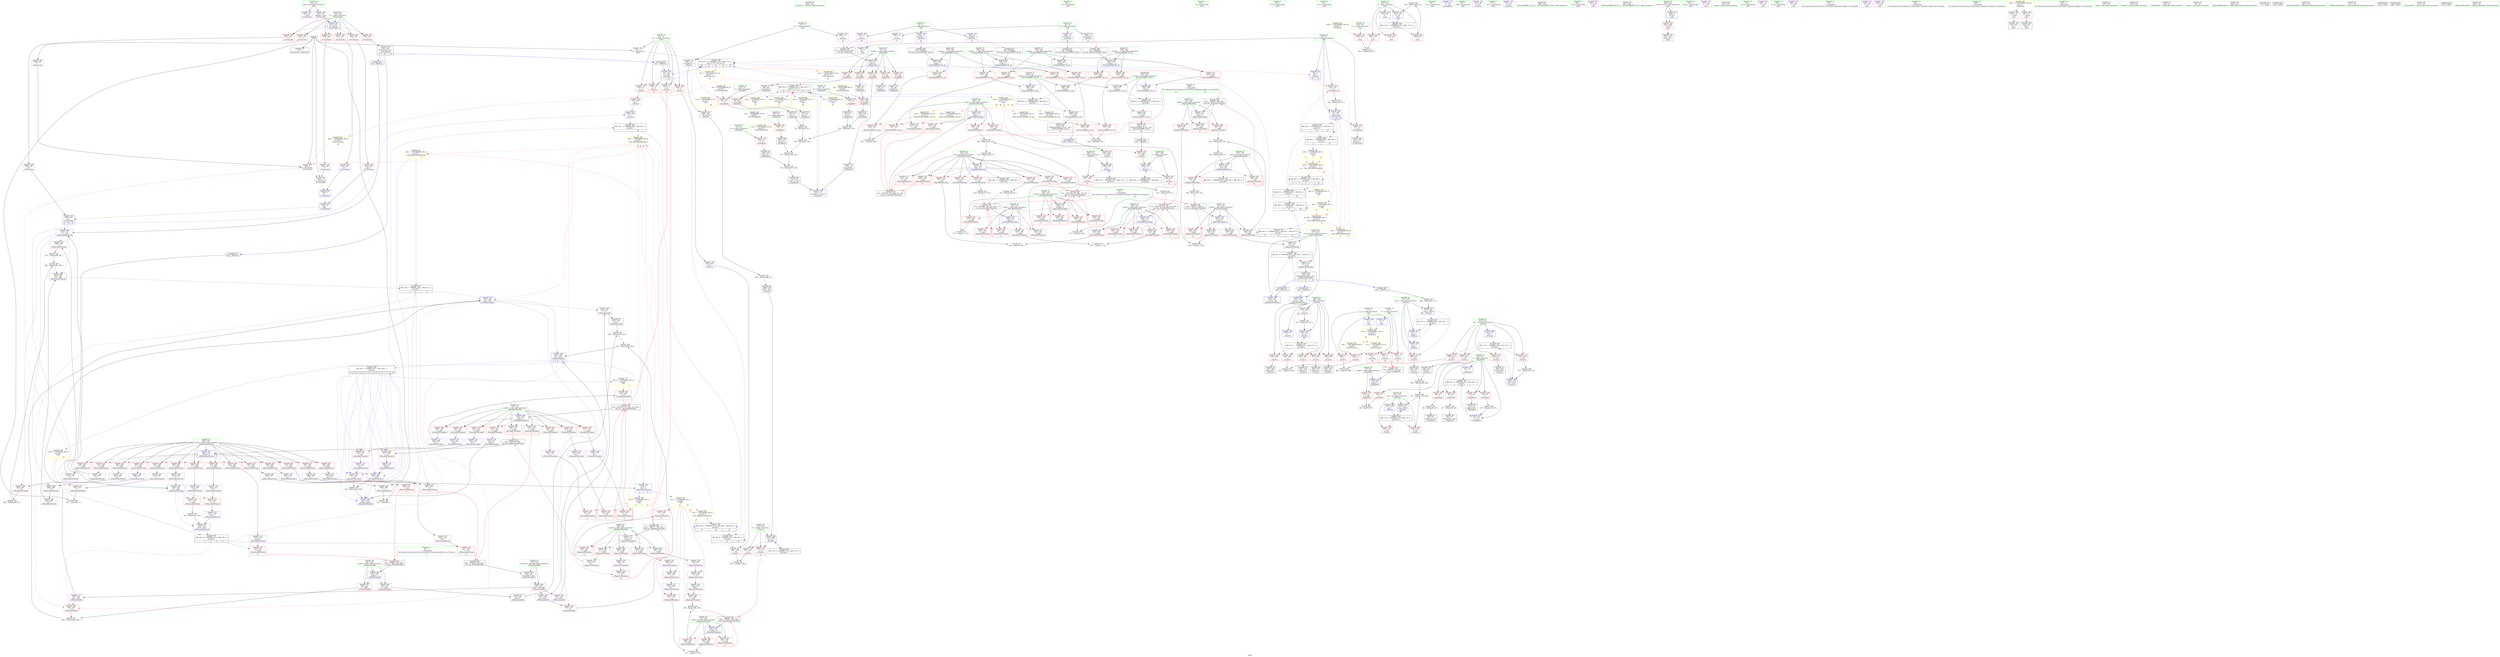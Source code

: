 digraph "SVFG" {
	label="SVFG";

	Node0x56057f3409a0 [shape=record,color=grey,label="{NodeID: 0\nNullPtr}"];
	Node0x56057f3409a0 -> Node0x56057f373a00[style=solid];
	Node0x56057f3409a0 -> Node0x56057f384610[style=solid];
	Node0x56057f3409a0 -> Node0x56057f37b180[style=solid];
	Node0x56057f3409a0 -> Node0x56057f37b250[style=solid];
	Node0x56057f3409a0 -> Node0x56057f395a80[style=solid];
	Node0x56057f3409a0 -> Node0x56057f396080[style=solid];
	Node0x56057f3ac340 [shape=record,color=black,label="{NodeID: 609\nMR_71V_2 = PHI(MR_71V_3, MR_71V_1, )\npts\{410 \}\n}"];
	Node0x56057f3ac340 -> Node0x56057f37a7c0[style=dashed];
	Node0x56057f380b60 [shape=record,color=red,label="{NodeID: 277\n400\<--337\n\<--retval\n_Z6getansP4nodeiix\n}"];
	Node0x56057f380b60 -> Node0x56057f3744c0[style=solid];
	Node0x56057f371b60 [shape=record,color=purple,label="{NodeID: 111\n425\<--12\n\<--y\n_Z5solvev\n|{<s0>17}}"];
	Node0x56057f371b60:s0 -> Node0x56057f3f27e0[style=solid,color=red];
	Node0x56057f394bc0 [shape=record,color=grey,label="{NodeID: 554\n312 = Binary(311, 98, )\n}"];
	Node0x56057f394bc0 -> Node0x56057f385850[style=solid];
	Node0x56057f37a960 [shape=record,color=blue,label="{NodeID: 388\n411\<--476\nans\<--\n_Z5solvev\n}"];
	Node0x56057f37a960 -> Node0x56057f3aef40[style=dashed];
	Node0x56057f376060 [shape=record,color=red,label="{NodeID: 222\n186\<--140\n\<--a.addr\n_Z6modifyP4nodeiiii\n}"];
	Node0x56057f376060 -> Node0x56057f396800[style=solid];
	Node0x56057f372630 [shape=record,color=green,label="{NodeID: 56\n402\<--403\n_Z5solvev\<--_Z5solvev_field_insensitive\n}"];
	Node0x56057f3f2bc0 [shape=record,color=black,label="{NodeID: 831\n129 = PHI(179, 192, 202, 210, 465, )\n0th arg _Z6modifyP4nodeiiii }"];
	Node0x56057f3f2bc0 -> Node0x56057f384c20[style=solid];
	Node0x56057f3838e0 [shape=record,color=red,label="{NodeID: 333\n564\<--563\n\<--\n_ZSt3minIiERKT_S2_S2_\n}"];
	Node0x56057f3838e0 -> Node0x56057f395c00[style=solid];
	Node0x56057f3791d0 [shape=record,color=purple,label="{NodeID: 167\n545\<--544\ntag\<--\n_Z7newnodev\n}"];
	Node0x56057f3791d0 -> Node0x56057f37b3f0[style=solid];
	Node0x56057f35af80 [shape=record,color=green,label="{NodeID: 1\n5\<--1\n\<--dummyObj\nCan only get source location for instruction, argument, global var or function.|{<s0>22|<s1>23}}"];
	Node0x56057f35af80:s0 -> Node0x56057f3f2f20[style=solid,color=red];
	Node0x56057f35af80:s1 -> Node0x56057f3f3bd0[style=solid,color=red];
	Node0x56057f3ac430 [shape=record,color=yellow,style=double,label="{NodeID: 610\n18V_1 = ENCHI(MR_18V_0)\npts\{20 \}\nFun[_Z8downdataP4node]|{|<s2>8}}"];
	Node0x56057f3ac430 -> Node0x56057f380270[style=dashed];
	Node0x56057f3ac430 -> Node0x56057f3b1240[style=dashed];
	Node0x56057f3ac430:s2 -> Node0x56057f37b180[style=dashed,color=red];
	Node0x56057f380c30 [shape=record,color=red,label="{NodeID: 278\n360\<--339\n\<--x.addr\n_Z6getansP4nodeiix\n|{<s0>12}}"];
	Node0x56057f380c30:s0 -> Node0x56057f3f1f10[style=solid,color=red];
	Node0x56057f371c30 [shape=record,color=purple,label="{NodeID: 112\n448\<--12\narrayidx3\<--y\n_Z5solvev\n|{<s0>20}}"];
	Node0x56057f371c30:s0 -> Node0x56057f3f3930[style=solid,color=red];
	Node0x56057f394d00 [shape=record,color=grey,label="{NodeID: 555\n212 = Binary(211, 87, )\n|{<s0>7}}"];
	Node0x56057f394d00:s0 -> Node0x56057f3f2f20[style=solid,color=red];
	Node0x56057f37aa30 [shape=record,color=blue,label="{NodeID: 389\n413\<--87\ni10\<--\n_Z5solvev\n}"];
	Node0x56057f37aa30 -> Node0x56057f3af440[style=dashed];
	Node0x56057f376130 [shape=record,color=red,label="{NodeID: 223\n196\<--140\n\<--a.addr\n_Z6modifyP4nodeiiii\n|{<s0>5}}"];
	Node0x56057f376130:s0 -> Node0x56057f3f33a0[style=solid,color=red];
	Node0x56057f372730 [shape=record,color=green,label="{NodeID: 57\n405\<--406\ni\<--i_field_insensitive\n_Z5solvev\n}"];
	Node0x56057f372730 -> Node0x56057f381ee0[style=solid];
	Node0x56057f372730 -> Node0x56057f381fb0[style=solid];
	Node0x56057f372730 -> Node0x56057f382080[style=solid];
	Node0x56057f372730 -> Node0x56057f382150[style=solid];
	Node0x56057f372730 -> Node0x56057f382220[style=solid];
	Node0x56057f372730 -> Node0x56057f3822f0[style=solid];
	Node0x56057f372730 -> Node0x56057f37a620[style=solid];
	Node0x56057f372730 -> Node0x56057f37a890[style=solid];
	Node0x56057f3f2f20 [shape=record,color=black,label="{NodeID: 832\n130 = PHI(180, 194, 203, 212, 5, )\n1st arg _Z6modifyP4nodeiiii }"];
	Node0x56057f3f2f20 -> Node0x56057f384cf0[style=solid];
	Node0x56057f3839b0 [shape=record,color=red,label="{NodeID: 334\n566\<--565\n\<--\n_ZSt3minIiERKT_S2_S2_\n}"];
	Node0x56057f3839b0 -> Node0x56057f395c00[style=solid];
	Node0x56057f3792a0 [shape=record,color=purple,label="{NodeID: 168\n548\<--547\nval\<--\n_Z7newnodev\n}"];
	Node0x56057f3792a0 -> Node0x56057f37b4c0[style=solid];
	Node0x56057f34a510 [shape=record,color=green,label="{NodeID: 2\n26\<--1\n.str\<--dummyObj\nGlob }"];
	Node0x56057f386df0 [shape=record,color=yellow,style=double,label="{NodeID: 777\n18V_10 = CSCHI(MR_18V_4)\npts\{20 \}\nCS[]|{|<s1>7}}"];
	Node0x56057f386df0 -> Node0x56057f37ee20[style=dashed];
	Node0x56057f386df0:s1 -> Node0x56057f3b94b0[style=dashed,color=red];
	Node0x56057f3ac540 [shape=record,color=yellow,style=double,label="{NodeID: 611\n20V_1 = ENCHI(MR_20V_0)\npts\{25 \}\nFun[_Z8downdataP4node]|{|<s1>8|<s2>8}}"];
	Node0x56057f3ac540 -> Node0x56057f3b0d40[style=dashed];
	Node0x56057f3ac540:s1 -> Node0x56057f379e00[style=dashed,color=red];
	Node0x56057f3ac540:s2 -> Node0x56057f37afe0[style=dashed,color=red];
	Node0x56057f380d00 [shape=record,color=red,label="{NodeID: 279\n367\<--339\n\<--x.addr\n_Z6getansP4nodeiix\n}"];
	Node0x56057f380d00 -> Node0x56057f3788e0[style=solid];
	Node0x56057f371d00 [shape=record,color=purple,label="{NodeID: 113\n459\<--12\narrayidx8\<--y\n_Z5solvev\n|{<s0>21}}"];
	Node0x56057f371d00:s0 -> Node0x56057f3f26d0[style=solid,color=red];
	Node0x56057f394e80 [shape=record,color=grey,label="{NodeID: 556\n215 = Binary(214, 87, )\n|{<s0>7}}"];
	Node0x56057f394e80:s0 -> Node0x56057f3f33a0[style=solid,color=red];
	Node0x56057f37ab00 [shape=record,color=blue,label="{NodeID: 390\n415\<--488\nk\<--conv\n_Z5solvev\n}"];
	Node0x56057f37ab00 -> Node0x56057f382a40[style=dashed];
	Node0x56057f37ab00 -> Node0x56057f382b10[style=dashed];
	Node0x56057f37ab00 -> Node0x56057f3af940[style=dashed];
	Node0x56057f376200 [shape=record,color=red,label="{NodeID: 224\n205\<--140\n\<--a.addr\n_Z6modifyP4nodeiiii\n|{<s0>6}}"];
	Node0x56057f376200:s0 -> Node0x56057f3f33a0[style=solid,color=red];
	Node0x56057f372800 [shape=record,color=green,label="{NodeID: 58\n407\<--408\nl\<--l_field_insensitive\n_Z5solvev\n}"];
	Node0x56057f372800 -> Node0x56057f3823c0[style=solid];
	Node0x56057f372800 -> Node0x56057f37a6f0[style=solid];
	Node0x56057f3f3160 [shape=record,color=black,label="{NodeID: 833\n131 = PHI(181, 195, 204, 213, 469, )\n2nd arg _Z6modifyP4nodeiiii }"];
	Node0x56057f3f3160 -> Node0x56057f384dc0[style=solid];
	Node0x56057f383a80 [shape=record,color=red,label="{NodeID: 335\n600\<--580\n\<--retval\n_ZSt3maxIiERKT_S2_S2_\n}"];
	Node0x56057f383a80 -> Node0x56057f3715b0[style=solid];
	Node0x56057f379370 [shape=record,color=purple,label="{NodeID: 169\n533\<--18\nadd.ptr\<--pool\n_Z7newnodev\n}"];
	Node0x56057f379370 -> Node0x56057f37b0b0[style=solid];
	Node0x56057f34d950 [shape=record,color=green,label="{NodeID: 3\n28\<--1\n.str.1\<--dummyObj\nGlob }"];
	Node0x56057f386f50 [shape=record,color=yellow,style=double,label="{NodeID: 778\n20V_8 = CSCHI(MR_20V_3)\npts\{25 \}\nCS[]|{<s0>7}}"];
	Node0x56057f386f50:s0 -> Node0x56057f3b95c0[style=dashed,color=red];
	Node0x56057f380dd0 [shape=record,color=red,label="{NodeID: 280\n375\<--339\n\<--x.addr\n_Z6getansP4nodeiix\n}"];
	Node0x56057f380dd0 -> Node0x56057f378a80[style=solid];
	Node0x56057f371dd0 [shape=record,color=purple,label="{NodeID: 114\n428\<--15\n\<--z\n_Z5solvev\n|{<s0>18}}"];
	Node0x56057f371dd0:s0 -> Node0x56057f3f27e0[style=solid,color=red];
	Node0x56057f395000 [shape=record,color=grey,label="{NodeID: 557\n249 = Binary(248, 246, )\n}"];
	Node0x56057f395000 -> Node0x56057f385370[style=solid];
	Node0x56057f37abd0 [shape=record,color=blue,label="{NodeID: 391\n417\<--5\nnum\<--\n_Z5solvev\n}"];
	Node0x56057f37abd0 -> Node0x56057f37aca0[style=dashed];
	Node0x56057f37abd0 -> Node0x56057f37ad70[style=dashed];
	Node0x56057f3762d0 [shape=record,color=red,label="{NodeID: 225\n155\<--142\n\<--b.addr\n_Z6modifyP4nodeiiii\n}"];
	Node0x56057f3762d0 -> Node0x56057f396200[style=solid];
	Node0x56057f3728d0 [shape=record,color=green,label="{NodeID: 59\n409\<--410\nr\<--r_field_insensitive\n_Z5solvev\n}"];
	Node0x56057f3728d0 -> Node0x56057f382490[style=solid];
	Node0x56057f3728d0 -> Node0x56057f37a7c0[style=solid];
	Node0x56057f3f33a0 [shape=record,color=black,label="{NodeID: 834\n132 = PHI(182, 196, 205, 215, 466, )\n3rd arg _Z6modifyP4nodeiiii }"];
	Node0x56057f3f33a0 -> Node0x56057f384e90[style=solid];
	Node0x56057f383b50 [shape=record,color=red,label="{NodeID: 336\n588\<--582\n\<--__a.addr\n_ZSt3maxIiERKT_S2_S2_\n}"];
	Node0x56057f383b50 -> Node0x56057f383e90[style=solid];
	Node0x56057f379440 [shape=record,color=purple,label="{NodeID: 170\n89\<--84\narrayidx2\<--\n_Z5epokePii\n}"];
	Node0x56057f379440 -> Node0x56057f374f50[style=solid];
	Node0x56057f36e140 [shape=record,color=green,label="{NodeID: 4\n30\<--1\n.str.2\<--dummyObj\nGlob }"];
	Node0x56057f380ea0 [shape=record,color=red,label="{NodeID: 281\n385\<--339\n\<--x.addr\n_Z6getansP4nodeiix\n}"];
	Node0x56057f380ea0 -> Node0x56057f378b50[style=solid];
	Node0x56057f371ea0 [shape=record,color=purple,label="{NodeID: 115\n485\<--15\narrayidx15\<--z\n_Z5solvev\n}"];
	Node0x56057f371ea0 -> Node0x56057f382e50[style=solid];
	Node0x56057f395180 [shape=record,color=grey,label="{NodeID: 558\n230 = Binary(224, 229, )\n}"];
	Node0x56057f395180 -> Node0x56057f385100[style=solid];
	Node0x56057f37aca0 [shape=record,color=blue,label="{NodeID: 392\n417\<--5\nnum\<--\n_Z5solvev\n}"];
	Node0x56057f37aca0 -> Node0x56057f382be0[style=dashed];
	Node0x56057f37aca0 -> Node0x56057f3afe40[style=dashed];
	Node0x56057f3763a0 [shape=record,color=red,label="{NodeID: 226\n173\<--142\n\<--b.addr\n_Z6modifyP4nodeiiii\n}"];
	Node0x56057f3763a0 -> Node0x56057f396380[style=solid];
	Node0x56057f3729a0 [shape=record,color=green,label="{NodeID: 60\n411\<--412\nans\<--ans_field_insensitive\n_Z5solvev\n}"];
	Node0x56057f3729a0 -> Node0x56057f382560[style=solid];
	Node0x56057f3729a0 -> Node0x56057f382630[style=solid];
	Node0x56057f3729a0 -> Node0x56057f37a960[style=solid];
	Node0x56057f3729a0 -> Node0x56057f37ae40[style=solid];
	Node0x56057f3f35e0 [shape=record,color=black,label="{NodeID: 835\n133 = PHI(183, 197, 206, 216, 467, )\n4th arg _Z6modifyP4nodeiiii }"];
	Node0x56057f3f35e0 -> Node0x56057f384f60[style=solid];
	Node0x56057f383c20 [shape=record,color=red,label="{NodeID: 337\n597\<--582\n\<--__a.addr\n_ZSt3maxIiERKT_S2_S2_\n}"];
	Node0x56057f383c20 -> Node0x56057f37bb40[style=solid];
	Node0x56057f379510 [shape=record,color=purple,label="{NodeID: 171\n100\<--95\narrayidx7\<--\n_Z5epokePii\n}"];
	Node0x56057f379510 -> Node0x56057f375020[style=solid];
	Node0x56057f36e1d0 [shape=record,color=green,label="{NodeID: 5\n32\<--1\n.str.3\<--dummyObj\nGlob }"];
	Node0x56057f380f70 [shape=record,color=red,label="{NodeID: 282\n391\<--339\n\<--x.addr\n_Z6getansP4nodeiix\n}"];
	Node0x56057f380f70 -> Node0x56057f378c20[style=solid];
	Node0x56057f376860 [shape=record,color=purple,label="{NodeID: 116\n532\<--18\n\<--pool\n_Z7newnodev\n}"];
	Node0x56057f395300 [shape=record,color=grey,label="{NodeID: 559\n639 = Binary(638, 87, )\n}"];
	Node0x56057f395300 -> Node0x56057f37bdb0[style=solid];
	Node0x56057f37ad70 [shape=record,color=blue,label="{NodeID: 393\n417\<--502\nnum\<--add18\n_Z5solvev\n}"];
	Node0x56057f37ad70 -> Node0x56057f382be0[style=dashed];
	Node0x56057f37ad70 -> Node0x56057f3afe40[style=dashed];
	Node0x56057f376470 [shape=record,color=red,label="{NodeID: 227\n183\<--142\n\<--b.addr\n_Z6modifyP4nodeiiii\n|{<s0>4}}"];
	Node0x56057f376470:s0 -> Node0x56057f3f35e0[style=solid,color=red];
	Node0x56057f372a70 [shape=record,color=green,label="{NodeID: 61\n413\<--414\ni10\<--i10_field_insensitive\n_Z5solvev\n}"];
	Node0x56057f372a70 -> Node0x56057f382700[style=solid];
	Node0x56057f372a70 -> Node0x56057f3827d0[style=solid];
	Node0x56057f372a70 -> Node0x56057f3828a0[style=solid];
	Node0x56057f372a70 -> Node0x56057f382970[style=solid];
	Node0x56057f372a70 -> Node0x56057f37aa30[style=solid];
	Node0x56057f372a70 -> Node0x56057f37af10[style=solid];
	Node0x56057f3f3820 [shape=record,color=black,label="{NodeID: 836\n553 = PHI(445, )\n0th arg _ZSt3minIiERKT_S2_S2_ }"];
	Node0x56057f3f3820 -> Node0x56057f37b590[style=solid];
	Node0x56057f383cf0 [shape=record,color=red,label="{NodeID: 338\n590\<--584\n\<--__b.addr\n_ZSt3maxIiERKT_S2_S2_\n}"];
	Node0x56057f383cf0 -> Node0x56057f383f60[style=solid];
	Node0x56057f3795e0 [shape=record,color=purple,label="{NodeID: 172\n115\<--112\narrayidx15\<--\n_Z5epokePii\n}"];
	Node0x56057f3795e0 -> Node0x56057f384a80[style=solid];
	Node0x56057f36e260 [shape=record,color=green,label="{NodeID: 6\n34\<--1\n.str.4\<--dummyObj\nGlob }"];
	Node0x56057f381040 [shape=record,color=red,label="{NodeID: 283\n353\<--341\n\<--l.addr\n_Z6getansP4nodeiix\n}"];
	Node0x56057f381040 -> Node0x56057f395780[style=solid];
	Node0x56057f376930 [shape=record,color=purple,label="{NodeID: 117\n71\<--26\n\<--.str\n_Z5epokePii\n}"];
	Node0x56057f395480 [shape=record,color=grey,label="{NodeID: 560\n592 = cmp(589, 591, )\n}"];
	Node0x56057f37ae40 [shape=record,color=blue,label="{NodeID: 394\n411\<--511\nans\<--add21\n_Z5solvev\n}"];
	Node0x56057f37ae40 -> Node0x56057f3aef40[style=dashed];
	Node0x56057f376540 [shape=record,color=red,label="{NodeID: 228\n197\<--142\n\<--b.addr\n_Z6modifyP4nodeiiii\n|{<s0>5}}"];
	Node0x56057f376540:s0 -> Node0x56057f3f35e0[style=solid,color=red];
	Node0x56057f372b40 [shape=record,color=green,label="{NodeID: 62\n415\<--416\nk\<--k_field_insensitive\n_Z5solvev\n}"];
	Node0x56057f372b40 -> Node0x56057f382a40[style=solid];
	Node0x56057f372b40 -> Node0x56057f382b10[style=solid];
	Node0x56057f372b40 -> Node0x56057f37ab00[style=solid];
	Node0x56057f3f3930 [shape=record,color=black,label="{NodeID: 837\n554 = PHI(448, )\n1st arg _ZSt3minIiERKT_S2_S2_ }"];
	Node0x56057f3f3930 -> Node0x56057f37b660[style=solid];
	Node0x56057f383dc0 [shape=record,color=red,label="{NodeID: 339\n594\<--584\n\<--__b.addr\n_ZSt3maxIiERKT_S2_S2_\n}"];
	Node0x56057f383dc0 -> Node0x56057f37ba70[style=solid];
	Node0x56057f3796b0 [shape=record,color=red,label="{NodeID: 173\n421\<--4\n\<--n\n_Z5solvev\n|{<s0>16}}"];
	Node0x56057f3796b0:s0 -> Node0x56057f3f2a00[style=solid,color=red];
	Node0x56057f36eb30 [shape=record,color=green,label="{NodeID: 7\n36\<--1\nstdin\<--dummyObj\nGlob }"];
	Node0x56057f3b88f0 [shape=record,color=yellow,style=double,label="{NodeID: 616\n87V_1 = ENCHI(MR_87V_0)\npts\{11 \}\nFun[_ZSt3maxIiERKT_S2_S2_]}"];
	Node0x56057f3b88f0 -> Node0x56057f383e90[style=dashed];
	Node0x56057f381110 [shape=record,color=red,label="{NodeID: 284\n357\<--341\n\<--l.addr\n_Z6getansP4nodeiix\n}"];
	Node0x56057f381110 -> Node0x56057f385d30[style=solid];
	Node0x56057f376a00 [shape=record,color=purple,label="{NodeID: 118\n419\<--28\n\<--.str.1\n_Z5solvev\n}"];
	Node0x56057f395600 [shape=record,color=grey,label="{NodeID: 561\n481 = cmp(479, 480, )\n}"];
	Node0x56057f37af10 [shape=record,color=blue,label="{NodeID: 395\n413\<--515\ni10\<--inc23\n_Z5solvev\n}"];
	Node0x56057f37af10 -> Node0x56057f3af440[style=dashed];
	Node0x56057f376610 [shape=record,color=red,label="{NodeID: 229\n216\<--142\n\<--b.addr\n_Z6modifyP4nodeiiii\n|{<s0>7}}"];
	Node0x56057f376610:s0 -> Node0x56057f3f35e0[style=solid,color=red];
	Node0x56057f372c10 [shape=record,color=green,label="{NodeID: 63\n417\<--418\nnum\<--num_field_insensitive\n_Z5solvev\n}"];
	Node0x56057f372c10 -> Node0x56057f382be0[style=solid];
	Node0x56057f372c10 -> Node0x56057f37abd0[style=solid];
	Node0x56057f372c10 -> Node0x56057f37aca0[style=solid];
	Node0x56057f372c10 -> Node0x56057f37ad70[style=solid];
	Node0x56057f3f3a40 [shape=record,color=black,label="{NodeID: 838\n333 = PHI(377, 387, 499, )\n0th arg _Z6getansP4nodeiix }"];
	Node0x56057f3f3a40 -> Node0x56057f3859f0[style=solid];
	Node0x56057f383e90 [shape=record,color=red,label="{NodeID: 340\n589\<--588\n\<--\n_ZSt3maxIiERKT_S2_S2_\n}"];
	Node0x56057f383e90 -> Node0x56057f395480[style=solid];
	Node0x56057f379780 [shape=record,color=red,label="{NodeID: 174\n424\<--4\n\<--n\n_Z5solvev\n|{<s0>17}}"];
	Node0x56057f379780:s0 -> Node0x56057f3f2a00[style=solid,color=red];
	Node0x56057f36ebc0 [shape=record,color=green,label="{NodeID: 8\n37\<--1\n.str.5\<--dummyObj\nGlob }"];
	Node0x56057f3b8a00 [shape=record,color=yellow,style=double,label="{NodeID: 617\n89V_1 = ENCHI(MR_89V_0)\npts\{14 \}\nFun[_ZSt3maxIiERKT_S2_S2_]}"];
	Node0x56057f3b8a00 -> Node0x56057f383f60[style=dashed];
	Node0x56057f3811e0 [shape=record,color=red,label="{NodeID: 285\n362\<--341\n\<--l.addr\n_Z6getansP4nodeiix\n}"];
	Node0x56057f3811e0 -> Node0x56057f37cad0[style=solid];
	Node0x56057f376ad0 [shape=record,color=purple,label="{NodeID: 119\n519\<--30\n\<--.str.2\n_Z5solvev\n}"];
	Node0x56057f395780 [shape=record,color=grey,label="{NodeID: 562\n355 = cmp(353, 354, )\n}"];
	Node0x56057f37afe0 [shape=record,color=blue,label="{NodeID: 396\n24\<--528\ncur\<--inc\n_Z7newnodev\n|{|<s1>8|<s2>10|<s3>19}}"];
	Node0x56057f37afe0 -> Node0x56057f379ed0[style=dashed];
	Node0x56057f37afe0:s1 -> Node0x56057f3b0d40[style=dashed,color=blue];
	Node0x56057f37afe0:s2 -> Node0x56057f3adb40[style=dashed,color=blue];
	Node0x56057f37afe0:s3 -> Node0x56057f3b5d40[style=dashed,color=blue];
	Node0x56057f3766e0 [shape=record,color=red,label="{NodeID: 230\n174\<--144\n\<--mid\n_Z6modifyP4nodeiiii\n}"];
	Node0x56057f3766e0 -> Node0x56057f396380[style=solid];
	Node0x56057f372ce0 [shape=record,color=green,label="{NodeID: 64\n450\<--451\n_ZSt3minIiERKT_S2_S2_\<--_ZSt3minIiERKT_S2_S2__field_insensitive\n}"];
	Node0x56057f3f3bd0 [shape=record,color=black,label="{NodeID: 839\n334 = PHI(379, 388, 5, )\n1st arg _Z6getansP4nodeiix }"];
	Node0x56057f3f3bd0 -> Node0x56057f385ac0[style=solid];
	Node0x56057f383f60 [shape=record,color=red,label="{NodeID: 341\n591\<--590\n\<--\n_ZSt3maxIiERKT_S2_S2_\n}"];
	Node0x56057f383f60 -> Node0x56057f395480[style=solid];
	Node0x56057f379850 [shape=record,color=red,label="{NodeID: 175\n440\<--4\n\<--n\n_Z5solvev\n}"];
	Node0x56057f379850 -> Node0x56057f396980[style=solid];
	Node0x56057f36ec50 [shape=record,color=green,label="{NodeID: 9\n39\<--1\n.str.6\<--dummyObj\nGlob }"];
	Node0x56057f387610 [shape=record,color=yellow,style=double,label="{NodeID: 784\n18V_4 = CSCHI(MR_18V_1)\npts\{20 \}\nCS[]|{|<s3>4|<s4>5|<s5>6}}"];
	Node0x56057f387610 -> Node0x56057f37ebb0[style=dashed];
	Node0x56057f387610 -> Node0x56057f37ec80[style=dashed];
	Node0x56057f387610 -> Node0x56057f37ed50[style=dashed];
	Node0x56057f387610:s3 -> Node0x56057f3b94b0[style=dashed,color=red];
	Node0x56057f387610:s4 -> Node0x56057f3b94b0[style=dashed,color=red];
	Node0x56057f387610:s5 -> Node0x56057f3b94b0[style=dashed,color=red];
	Node0x56057f3812b0 [shape=record,color=red,label="{NodeID: 286\n388\<--341\n\<--l.addr\n_Z6getansP4nodeiix\n|{<s0>14}}"];
	Node0x56057f3812b0:s0 -> Node0x56057f3f3bd0[style=solid,color=red];
	Node0x56057f376ba0 [shape=record,color=purple,label="{NodeID: 120\n616\<--32\n\<--.str.3\nmain\n}"];
	Node0x56057f395900 [shape=record,color=grey,label="{NodeID: 563\n80 = cmp(78, 79, )\n}"];
	Node0x56057f37b0b0 [shape=record,color=blue,label="{NodeID: 397\n525\<--533\nx\<--add.ptr\n_Z7newnodev\n}"];
	Node0x56057f37b0b0 -> Node0x56057f382ff0[style=dashed];
	Node0x56057f37b0b0 -> Node0x56057f3830c0[style=dashed];
	Node0x56057f37b0b0 -> Node0x56057f383190[style=dashed];
	Node0x56057f37b0b0 -> Node0x56057f383260[style=dashed];
	Node0x56057f37b0b0 -> Node0x56057f383330[style=dashed];
	Node0x56057f37b0b0 -> Node0x56057f383400[style=dashed];
	Node0x56057f37e640 [shape=record,color=red,label="{NodeID: 231\n181\<--144\n\<--mid\n_Z6modifyP4nodeiiii\n|{<s0>4}}"];
	Node0x56057f37e640:s0 -> Node0x56057f3f3160[style=solid,color=red];
	Node0x56057f372de0 [shape=record,color=green,label="{NodeID: 65\n461\<--462\n_ZSt3maxIiERKT_S2_S2_\<--_ZSt3maxIiERKT_S2_S2__field_insensitive\n}"];
	Node0x56057f3f3d60 [shape=record,color=black,label="{NodeID: 840\n335 = PHI(380, 389, 469, )\n2nd arg _Z6getansP4nodeiix }"];
	Node0x56057f3f3d60 -> Node0x56057f385b90[style=solid];
	Node0x56057f384030 [shape=record,color=red,label="{NodeID: 342\n642\<--608\n\<--retval\nmain\n}"];
	Node0x56057f384030 -> Node0x56057f371820[style=solid];
	Node0x56057f379920 [shape=record,color=red,label="{NodeID: 176\n427\<--7\n\<--q\n_Z5solvev\n|{<s0>18}}"];
	Node0x56057f379920:s0 -> Node0x56057f3f2a00[style=solid,color=red];
	Node0x56057f36ece0 [shape=record,color=green,label="{NodeID: 10\n41\<--1\nstdout\<--dummyObj\nGlob }"];
	Node0x56057f387770 [shape=record,color=yellow,style=double,label="{NodeID: 785\n20V_3 = CSCHI(MR_20V_1)\npts\{25 \}\nCS[]|{<s0>4|<s1>5|<s2>6}}"];
	Node0x56057f387770:s0 -> Node0x56057f3b95c0[style=dashed,color=red];
	Node0x56057f387770:s1 -> Node0x56057f3b95c0[style=dashed,color=red];
	Node0x56057f387770:s2 -> Node0x56057f3b95c0[style=dashed,color=red];
	Node0x56057f381380 [shape=record,color=red,label="{NodeID: 287\n354\<--343\n\<--r.addr\n_Z6getansP4nodeiix\n}"];
	Node0x56057f381380 -> Node0x56057f395780[style=solid];
	Node0x56057f376c70 [shape=record,color=purple,label="{NodeID: 121\n617\<--34\n\<--.str.4\nmain\n}"];
	Node0x56057f395a80 [shape=record,color=grey,label="{NodeID: 564\n303 = cmp(302, 3, )\n}"];
	Node0x56057f37b180 [shape=record,color=blue, style = dotted,label="{NodeID: 398\n536\<--3\nr\<--dummyVal\n_Z7newnodev\n}"];
	Node0x56057f37b180 -> Node0x56057f37b250[style=dashed];
	Node0x56057f37e6d0 [shape=record,color=red,label="{NodeID: 232\n187\<--144\n\<--mid\n_Z6modifyP4nodeiiii\n}"];
	Node0x56057f37e6d0 -> Node0x56057f396800[style=solid];
	Node0x56057f372ee0 [shape=record,color=green,label="{NodeID: 66\n521\<--522\nprintf\<--printf_field_insensitive\n}"];
	Node0x56057f3f3ef0 [shape=record,color=black,label="{NodeID: 841\n336 = PHI(381, 396, 500, )\n3rd arg _Z6getansP4nodeiix }"];
	Node0x56057f3f3ef0 -> Node0x56057f385c60[style=solid];
	Node0x56057f384100 [shape=record,color=red,label="{NodeID: 343\n630\<--610\n\<--c\nmain\n}"];
	Node0x56057f384100 -> Node0x56057f396680[style=solid];
	Node0x56057f3799f0 [shape=record,color=red,label="{NodeID: 177\n480\<--7\n\<--q\n_Z5solvev\n}"];
	Node0x56057f3799f0 -> Node0x56057f395600[style=solid];
	Node0x56057f36ed70 [shape=record,color=green,label="{NodeID: 11\n42\<--1\n.str.7\<--dummyObj\nGlob }"];
	Node0x56057f381450 [shape=record,color=red,label="{NodeID: 288\n363\<--343\n\<--r.addr\n_Z6getansP4nodeiix\n}"];
	Node0x56057f381450 -> Node0x56057f37cad0[style=solid];
	Node0x56057f376d40 [shape=record,color=purple,label="{NodeID: 122\n622\<--37\n\<--.str.5\nmain\n}"];
	Node0x56057f395c00 [shape=record,color=grey,label="{NodeID: 565\n567 = cmp(564, 566, )\n}"];
	Node0x56057f37b250 [shape=record,color=blue, style = dotted,label="{NodeID: 399\n539\<--3\nl\<--dummyVal\n_Z7newnodev\n}"];
	Node0x56057f37b250 -> Node0x56057f37b320[style=dashed];
	Node0x56057f37e7a0 [shape=record,color=red,label="{NodeID: 233\n193\<--144\n\<--mid\n_Z6modifyP4nodeiiii\n}"];
	Node0x56057f37e7a0 -> Node0x56057f37d250[style=solid];
	Node0x56057f372fe0 [shape=record,color=green,label="{NodeID: 67\n525\<--526\nx\<--x_field_insensitive\n_Z7newnodev\n}"];
	Node0x56057f372fe0 -> Node0x56057f382ff0[style=solid];
	Node0x56057f372fe0 -> Node0x56057f3830c0[style=solid];
	Node0x56057f372fe0 -> Node0x56057f383190[style=solid];
	Node0x56057f372fe0 -> Node0x56057f383260[style=solid];
	Node0x56057f372fe0 -> Node0x56057f383330[style=solid];
	Node0x56057f372fe0 -> Node0x56057f383400[style=solid];
	Node0x56057f372fe0 -> Node0x56057f37b0b0[style=solid];
	Node0x56057f3841d0 [shape=record,color=red,label="{NodeID: 344\n629\<--612\n\<--i\nmain\n}"];
	Node0x56057f3841d0 -> Node0x56057f396680[style=solid];
	Node0x56057f379ac0 [shape=record,color=red,label="{NodeID: 178\n433\<--21\n\<--rt\n_Z5solvev\n}"];
	Node0x56057f379ac0 -> Node0x56057f378dc0[style=solid];
	Node0x56057f36ee30 [shape=record,color=green,label="{NodeID: 12\n44\<--1\n.str.8\<--dummyObj\nGlob }"];
	Node0x56057f381520 [shape=record,color=red,label="{NodeID: 289\n380\<--343\n\<--r.addr\n_Z6getansP4nodeiix\n|{<s0>13}}"];
	Node0x56057f381520:s0 -> Node0x56057f3f3d60[style=solid,color=red];
	Node0x56057f376e10 [shape=record,color=purple,label="{NodeID: 123\n623\<--39\n\<--.str.6\nmain\n}"];
	Node0x56057f395d80 [shape=record,color=grey,label="{NodeID: 566\n373 = cmp(371, 372, )\n}"];
	Node0x56057f37b320 [shape=record,color=blue,label="{NodeID: 400\n542\<--5\nsz\<--\n_Z7newnodev\n}"];
	Node0x56057f37b320 -> Node0x56057f37b3f0[style=dashed];
	Node0x56057f37e870 [shape=record,color=red,label="{NodeID: 234\n204\<--144\n\<--mid\n_Z6modifyP4nodeiiii\n|{<s0>6}}"];
	Node0x56057f37e870:s0 -> Node0x56057f3f3160[style=solid,color=red];
	Node0x56057f3730b0 [shape=record,color=green,label="{NodeID: 68\n555\<--556\nretval\<--retval_field_insensitive\n_ZSt3minIiERKT_S2_S2_\n}"];
	Node0x56057f3730b0 -> Node0x56057f3834d0[style=solid];
	Node0x56057f3730b0 -> Node0x56057f37b730[style=solid];
	Node0x56057f3730b0 -> Node0x56057f37b800[style=solid];
	Node0x56057f3842a0 [shape=record,color=red,label="{NodeID: 345\n633\<--612\n\<--i\nmain\n}"];
	Node0x56057f379b90 [shape=record,color=red,label="{NodeID: 179\n465\<--21\n\<--rt\n_Z5solvev\n|{<s0>22}}"];
	Node0x56057f379b90:s0 -> Node0x56057f3f2bc0[style=solid,color=red];
	Node0x56057f36ef30 [shape=record,color=green,label="{NodeID: 13\n76\<--1\n\<--dummyObj\nCan only get source location for instruction, argument, global var or function.}"];
	Node0x56057f387a90 [shape=record,color=yellow,style=double,label="{NodeID: 788\n18V_6 = CSCHI(MR_18V_5)\npts\{20 \}\nCS[]|{|<s2>10}}"];
	Node0x56057f387a90 -> Node0x56057f380750[style=dashed];
	Node0x56057f387a90 -> Node0x56057f3ad640[style=dashed];
	Node0x56057f387a90:s2 -> Node0x56057f37b180[style=dashed,color=red];
	Node0x56057f3815f0 [shape=record,color=red,label="{NodeID: 290\n372\<--345\n\<--k.addr\n_Z6getansP4nodeiix\n}"];
	Node0x56057f3815f0 -> Node0x56057f395d80[style=solid];
	Node0x56057f376ee0 [shape=record,color=purple,label="{NodeID: 124\n625\<--42\n\<--.str.7\nmain\n}"];
	Node0x56057f395f00 [shape=record,color=grey,label="{NodeID: 567\n495 = cmp(491, 494, )\n}"];
	Node0x56057f37b3f0 [shape=record,color=blue,label="{NodeID: 401\n545\<--5\ntag\<--\n_Z7newnodev\n}"];
	Node0x56057f37b3f0 -> Node0x56057f37b4c0[style=dashed];
	Node0x56057f37e940 [shape=record,color=red,label="{NodeID: 235\n206\<--144\n\<--mid\n_Z6modifyP4nodeiiii\n|{<s0>6}}"];
	Node0x56057f37e940:s0 -> Node0x56057f3f35e0[style=solid,color=red];
	Node0x56057f373180 [shape=record,color=green,label="{NodeID: 69\n557\<--558\n__a.addr\<--__a.addr_field_insensitive\n_ZSt3minIiERKT_S2_S2_\n}"];
	Node0x56057f373180 -> Node0x56057f3835a0[style=solid];
	Node0x56057f373180 -> Node0x56057f383670[style=solid];
	Node0x56057f373180 -> Node0x56057f37b590[style=solid];
	Node0x56057f384370 [shape=record,color=red,label="{NodeID: 346\n638\<--612\n\<--i\nmain\n}"];
	Node0x56057f384370 -> Node0x56057f395300[style=solid];
	Node0x56057f379c60 [shape=record,color=red,label="{NodeID: 180\n492\<--21\n\<--rt\n_Z5solvev\n}"];
	Node0x56057f379c60 -> Node0x56057f378e90[style=solid];
	Node0x56057f36f030 [shape=record,color=green,label="{NodeID: 14\n87\<--1\n\<--dummyObj\nCan only get source location for instruction, argument, global var or function.|{<s0>2}}"];
	Node0x56057f36f030:s0 -> Node0x56057f3f2400[style=solid,color=red];
	Node0x56057f3b8f70 [shape=record,color=yellow,style=double,label="{NodeID: 623\n6V_1 = ENCHI(MR_6V_0)\npts\{56 \}\nFun[_Z5epokePii]}"];
	Node0x56057f3b8f70 -> Node0x56057f374800[style=dashed];
	Node0x56057f3816c0 [shape=record,color=red,label="{NodeID: 291\n381\<--345\n\<--k.addr\n_Z6getansP4nodeiix\n|{<s0>13}}"];
	Node0x56057f3816c0:s0 -> Node0x56057f3f3ef0[style=solid,color=red];
	Node0x56057f376fb0 [shape=record,color=purple,label="{NodeID: 125\n634\<--44\n\<--.str.8\nmain\n}"];
	Node0x56057f396080 [shape=record,color=grey,label="{NodeID: 568\n270 = cmp(269, 3, )\n}"];
	Node0x56057f37b4c0 [shape=record,color=blue,label="{NodeID: 402\n548\<--476\nval\<--\n_Z7newnodev\n|{<s0>8|<s1>10|<s2>19}}"];
	Node0x56057f37b4c0:s0 -> Node0x56057f3855e0[style=dashed,color=blue];
	Node0x56057f37b4c0:s1 -> Node0x56057f385780[style=dashed,color=blue];
	Node0x56057f37b4c0:s2 -> Node0x56057f386210[style=dashed,color=blue];
	Node0x56057f37ea10 [shape=record,color=red,label="{NodeID: 236\n211\<--144\n\<--mid\n_Z6modifyP4nodeiiii\n}"];
	Node0x56057f37ea10 -> Node0x56057f394d00[style=solid];
	Node0x56057f373250 [shape=record,color=green,label="{NodeID: 70\n559\<--560\n__b.addr\<--__b.addr_field_insensitive\n_ZSt3minIiERKT_S2_S2_\n}"];
	Node0x56057f373250 -> Node0x56057f383740[style=solid];
	Node0x56057f373250 -> Node0x56057f383810[style=solid];
	Node0x56057f373250 -> Node0x56057f37b660[style=solid];
	Node0x56057f384440 [shape=record,color=blue,label="{NodeID: 347\n4\<--5\nn\<--\nGlob }"];
	Node0x56057f384440 -> Node0x56057f3ba290[style=dashed];
	Node0x56057f379d30 [shape=record,color=red,label="{NodeID: 181\n499\<--21\n\<--rt\n_Z5solvev\n|{<s0>23}}"];
	Node0x56057f379d30:s0 -> Node0x56057f3f3a40[style=solid,color=red];
	Node0x56057f36f130 [shape=record,color=green,label="{NodeID: 15\n98\<--1\n\<--dummyObj\nCan only get source location for instruction, argument, global var or function.}"];
	Node0x56057f3b9050 [shape=record,color=yellow,style=double,label="{NodeID: 624\n8V_1 = ENCHI(MR_8V_0)\npts\{58 \}\nFun[_Z5epokePii]}"];
	Node0x56057f3b9050 -> Node0x56057f3748d0[style=dashed];
	Node0x56057f381790 [shape=record,color=red,label="{NodeID: 292\n390\<--345\n\<--k.addr\n_Z6getansP4nodeiix\n}"];
	Node0x56057f381790 -> Node0x56057f37d6d0[style=solid];
	Node0x56057f377080 [shape=record,color=purple,label="{NodeID: 126\n68\<--67\narrayidx\<--\n_Z5epokePii\n}"];
	Node0x56057f396200 [shape=record,color=grey,label="{NodeID: 569\n157 = cmp(155, 156, )\n}"];
	Node0x56057f37b590 [shape=record,color=blue,label="{NodeID: 403\n557\<--553\n__a.addr\<--__a\n_ZSt3minIiERKT_S2_S2_\n}"];
	Node0x56057f37b590 -> Node0x56057f3835a0[style=dashed];
	Node0x56057f37b590 -> Node0x56057f383670[style=dashed];
	Node0x56057f37eae0 [shape=record,color=red,label="{NodeID: 237\n214\<--144\n\<--mid\n_Z6modifyP4nodeiiii\n}"];
	Node0x56057f37eae0 -> Node0x56057f394e80[style=solid];
	Node0x56057f373320 [shape=record,color=green,label="{NodeID: 71\n580\<--581\nretval\<--retval_field_insensitive\n_ZSt3maxIiERKT_S2_S2_\n}"];
	Node0x56057f373320 -> Node0x56057f383a80[style=solid];
	Node0x56057f373320 -> Node0x56057f37ba70[style=solid];
	Node0x56057f373320 -> Node0x56057f37bb40[style=solid];
	Node0x56057f384510 [shape=record,color=blue,label="{NodeID: 348\n7\<--5\nq\<--\nGlob }"];
	Node0x56057f384510 -> Node0x56057f3ba290[style=dashed];
	Node0x56057f379e00 [shape=record,color=red,label="{NodeID: 182\n527\<--24\n\<--cur\n_Z7newnodev\n}"];
	Node0x56057f379e00 -> Node0x56057f37e450[style=solid];
	Node0x56057f36f230 [shape=record,color=green,label="{NodeID: 16\n436\<--1\n\<--dummyObj\nCan only get source location for instruction, argument, global var or function.}"];
	Node0x56057f3b9130 [shape=record,color=yellow,style=double,label="{NodeID: 625\n10V_1 = ENCHI(MR_10V_0)\npts\{60 \}\nFun[_Z5epokePii]}"];
	Node0x56057f3b9130 -> Node0x56057f3749a0[style=dashed];
	Node0x56057f381860 [shape=record,color=red,label="{NodeID: 293\n378\<--347\n\<--mid\n_Z6getansP4nodeiix\n}"];
	Node0x56057f381860 -> Node0x56057f37d0d0[style=solid];
	Node0x56057f377150 [shape=record,color=purple,label="{NodeID: 127\n70\<--69\narrayidx1\<--\n_Z5epokePii\n}"];
	Node0x56057f396380 [shape=record,color=grey,label="{NodeID: 570\n175 = cmp(173, 174, )\n}"];
	Node0x56057f37b660 [shape=record,color=blue,label="{NodeID: 404\n559\<--554\n__b.addr\<--__b\n_ZSt3minIiERKT_S2_S2_\n}"];
	Node0x56057f37b660 -> Node0x56057f383740[style=dashed];
	Node0x56057f37b660 -> Node0x56057f383810[style=dashed];
	Node0x56057f37ebb0 [shape=record,color=red,label="{NodeID: 238\n179\<--178\n\<--l4\n_Z6modifyP4nodeiiii\n|{<s0>4}}"];
	Node0x56057f37ebb0:s0 -> Node0x56057f3f2bc0[style=solid,color=red];
	Node0x56057f3733f0 [shape=record,color=green,label="{NodeID: 72\n582\<--583\n__a.addr\<--__a.addr_field_insensitive\n_ZSt3maxIiERKT_S2_S2_\n}"];
	Node0x56057f3733f0 -> Node0x56057f383b50[style=solid];
	Node0x56057f3733f0 -> Node0x56057f383c20[style=solid];
	Node0x56057f3733f0 -> Node0x56057f37b8d0[style=solid];
	Node0x56057f384610 [shape=record,color=blue, style = dotted,label="{NodeID: 349\n21\<--3\nrt\<--dummyVal\nGlob }"];
	Node0x56057f384610 -> Node0x56057f3b0340[style=dashed];
	Node0x56057f379ed0 [shape=record,color=red,label="{NodeID: 183\n530\<--24\n\<--cur\n_Z7newnodev\n}"];
	Node0x56057f379ed0 -> Node0x56057f371340[style=solid];
	Node0x56057f36f330 [shape=record,color=green,label="{NodeID: 17\n469\<--1\n\<--dummyObj\nCan only get source location for instruction, argument, global var or function.|{<s0>22|<s1>23}}"];
	Node0x56057f36f330:s0 -> Node0x56057f3f3160[style=solid,color=red];
	Node0x56057f36f330:s1 -> Node0x56057f3f3d60[style=solid,color=red];
	Node0x56057f387f90 [shape=record,color=yellow,style=double,label="{NodeID: 792\n18V_3 = CSCHI(MR_18V_1)\npts\{20 \}\nCS[]|{|<s6>13|<s7>14}}"];
	Node0x56057f387f90 -> Node0x56057f381a00[style=dashed];
	Node0x56057f387f90 -> Node0x56057f381ad0[style=dashed];
	Node0x56057f387f90 -> Node0x56057f381ba0[style=dashed];
	Node0x56057f387f90 -> Node0x56057f381c70[style=dashed];
	Node0x56057f387f90 -> Node0x56057f381d40[style=dashed];
	Node0x56057f387f90 -> Node0x56057f381e10[style=dashed];
	Node0x56057f387f90:s6 -> Node0x56057f3bb280[style=dashed,color=red];
	Node0x56057f387f90:s7 -> Node0x56057f3bb280[style=dashed,color=red];
	Node0x56057f3b9210 [shape=record,color=yellow,style=double,label="{NodeID: 626\n12V_1 = ENCHI(MR_12V_0)\npts\{62 \}\nFun[_Z5epokePii]}"];
	Node0x56057f3b9210 -> Node0x56057f374a70[style=dashed];
	Node0x56057f381930 [shape=record,color=red,label="{NodeID: 294\n389\<--347\n\<--mid\n_Z6getansP4nodeiix\n|{<s0>14}}"];
	Node0x56057f381930:s0 -> Node0x56057f3f3d60[style=solid,color=red];
	Node0x56057f377220 [shape=record,color=purple,label="{NodeID: 128\n178\<--177\nl4\<--\n_Z6modifyP4nodeiiii\n}"];
	Node0x56057f377220 -> Node0x56057f37ebb0[style=solid];
	Node0x56057f396500 [shape=record,color=grey,label="{NodeID: 571\n153 = cmp(151, 152, )\n}"];
	Node0x56057f37b730 [shape=record,color=blue,label="{NodeID: 405\n555\<--569\nretval\<--\n_ZSt3minIiERKT_S2_S2_\n}"];
	Node0x56057f37b730 -> Node0x56057f3ae040[style=dashed];
	Node0x56057f37ec80 [shape=record,color=red,label="{NodeID: 239\n192\<--191\n\<--r7\n_Z6modifyP4nodeiiii\n|{<s0>5}}"];
	Node0x56057f37ec80:s0 -> Node0x56057f3f2bc0[style=solid,color=red];
	Node0x56057f3734c0 [shape=record,color=green,label="{NodeID: 73\n584\<--585\n__b.addr\<--__b.addr_field_insensitive\n_ZSt3maxIiERKT_S2_S2_\n}"];
	Node0x56057f3734c0 -> Node0x56057f383cf0[style=solid];
	Node0x56057f3734c0 -> Node0x56057f383dc0[style=solid];
	Node0x56057f3734c0 -> Node0x56057f37b9a0[style=solid];
	Node0x56057f384710 [shape=record,color=blue,label="{NodeID: 350\n24\<--5\ncur\<--\nGlob }"];
	Node0x56057f384710 -> Node0x56057f3b0340[style=dashed];
	Node0x56057f379fa0 [shape=record,color=red,label="{NodeID: 184\n615\<--36\n\<--stdin\nmain\n}"];
	Node0x56057f379fa0 -> Node0x56057f371680[style=solid];
	Node0x56057f36f430 [shape=record,color=green,label="{NodeID: 18\n476\<--1\n\<--dummyObj\nCan only get source location for instruction, argument, global var or function.}"];
	Node0x56057f3880f0 [shape=record,color=yellow,style=double,label="{NodeID: 793\n20V_3 = CSCHI(MR_20V_1)\npts\{25 \}\nCS[]|{<s0>13|<s1>14}}"];
	Node0x56057f3880f0:s0 -> Node0x56057f3bb390[style=dashed,color=red];
	Node0x56057f3880f0:s1 -> Node0x56057f3bb390[style=dashed,color=red];
	Node0x56057f381a00 [shape=record,color=red,label="{NodeID: 295\n369\<--368\n\<--r1\n_Z6getansP4nodeiix\n}"];
	Node0x56057f381a00 -> Node0x56057f3789b0[style=solid];
	Node0x56057f3772f0 [shape=record,color=purple,label="{NodeID: 129\n191\<--190\nr7\<--\n_Z6modifyP4nodeiiii\n}"];
	Node0x56057f3772f0 -> Node0x56057f37ec80[style=solid];
	Node0x56057f396680 [shape=record,color=grey,label="{NodeID: 572\n631 = cmp(629, 630, )\n}"];
	Node0x56057f37b800 [shape=record,color=blue,label="{NodeID: 406\n555\<--572\nretval\<--\n_ZSt3minIiERKT_S2_S2_\n}"];
	Node0x56057f37b800 -> Node0x56057f3ae040[style=dashed];
	Node0x56057f37ed50 [shape=record,color=red,label="{NodeID: 240\n202\<--201\n\<--l10\n_Z6modifyP4nodeiiii\n|{<s0>6}}"];
	Node0x56057f37ed50:s0 -> Node0x56057f3f2bc0[style=solid,color=red];
	Node0x56057f373590 [shape=record,color=green,label="{NodeID: 74\n605\<--606\nmain\<--main_field_insensitive\n}"];
	Node0x56057f384810 [shape=record,color=blue,label="{NodeID: 351\n51\<--49\nx.addr\<--x\n_Z5epokePii\n}"];
	Node0x56057f384810 -> Node0x56057f37a140[style=dashed];
	Node0x56057f384810 -> Node0x56057f37a210[style=dashed];
	Node0x56057f384810 -> Node0x56057f37a2e0[style=dashed];
	Node0x56057f384810 -> Node0x56057f37a3b0[style=dashed];
	Node0x56057f384810 -> Node0x56057f37a480[style=dashed];
	Node0x56057f37a070 [shape=record,color=red,label="{NodeID: 185\n621\<--41\n\<--stdout\nmain\n}"];
	Node0x56057f37a070 -> Node0x56057f371750[style=solid];
	Node0x56057f36f530 [shape=record,color=green,label="{NodeID: 19\n4\<--6\nn\<--n_field_insensitive\nGlob }"];
	Node0x56057f36f530 -> Node0x56057f3796b0[style=solid];
	Node0x56057f36f530 -> Node0x56057f379780[style=solid];
	Node0x56057f36f530 -> Node0x56057f379850[style=solid];
	Node0x56057f36f530 -> Node0x56057f384440[style=solid];
	Node0x56057f381ad0 [shape=record,color=red,label="{NodeID: 296\n371\<--370\n\<--val\n_Z6getansP4nodeiix\n}"];
	Node0x56057f381ad0 -> Node0x56057f395d80[style=solid];
	Node0x56057f3773c0 [shape=record,color=purple,label="{NodeID: 130\n201\<--200\nl10\<--\n_Z6modifyP4nodeiiii\n}"];
	Node0x56057f3773c0 -> Node0x56057f37ed50[style=solid];
	Node0x56057f396800 [shape=record,color=grey,label="{NodeID: 573\n188 = cmp(186, 187, )\n}"];
	Node0x56057f37b8d0 [shape=record,color=blue,label="{NodeID: 407\n582\<--578\n__a.addr\<--__a\n_ZSt3maxIiERKT_S2_S2_\n}"];
	Node0x56057f37b8d0 -> Node0x56057f383b50[style=dashed];
	Node0x56057f37b8d0 -> Node0x56057f383c20[style=dashed];
	Node0x56057f37ee20 [shape=record,color=red,label="{NodeID: 241\n210\<--209\n\<--r11\n_Z6modifyP4nodeiiii\n|{<s0>7}}"];
	Node0x56057f37ee20:s0 -> Node0x56057f3f2bc0[style=solid,color=red];
	Node0x56057f373690 [shape=record,color=green,label="{NodeID: 75\n608\<--609\nretval\<--retval_field_insensitive\nmain\n}"];
	Node0x56057f373690 -> Node0x56057f384030[style=solid];
	Node0x56057f373690 -> Node0x56057f37bc10[style=solid];
	Node0x56057f3848e0 [shape=record,color=blue,label="{NodeID: 352\n53\<--50\nn.addr\<--n\n_Z5epokePii\n}"];
	Node0x56057f3848e0 -> Node0x56057f37a550[style=dashed];
	Node0x56057f37a140 [shape=record,color=red,label="{NodeID: 186\n67\<--51\n\<--x.addr\n_Z5epokePii\n}"];
	Node0x56057f37a140 -> Node0x56057f377080[style=solid];
	Node0x56057f36f630 [shape=record,color=green,label="{NodeID: 20\n7\<--8\nq\<--q_field_insensitive\nGlob }"];
	Node0x56057f36f630 -> Node0x56057f379920[style=solid];
	Node0x56057f36f630 -> Node0x56057f3799f0[style=solid];
	Node0x56057f36f630 -> Node0x56057f384510[style=solid];
	Node0x56057f3b94b0 [shape=record,color=yellow,style=double,label="{NodeID: 629\n18V_1 = ENCHI(MR_18V_0)\npts\{20 \}\nFun[_Z6modifyP4nodeiiii]|{<s0>2|<s1>2|<s2>3}}"];
	Node0x56057f3b94b0:s0 -> Node0x56057f37f4a0[style=dashed,color=red];
	Node0x56057f3b94b0:s1 -> Node0x56057f385370[style=dashed,color=red];
	Node0x56057f3b94b0:s2 -> Node0x56057f3ac430[style=dashed,color=red];
	Node0x56057f381ba0 [shape=record,color=red,label="{NodeID: 297\n377\<--376\n\<--r4\n_Z6getansP4nodeiix\n|{<s0>13}}"];
	Node0x56057f381ba0:s0 -> Node0x56057f3f3a40[style=solid,color=red];
	Node0x56057f377490 [shape=record,color=purple,label="{NodeID: 131\n209\<--208\nr11\<--\n_Z6modifyP4nodeiiii\n}"];
	Node0x56057f377490 -> Node0x56057f37ee20[style=solid];
	Node0x56057f396980 [shape=record,color=grey,label="{NodeID: 574\n441 = cmp(439, 440, )\n}"];
	Node0x56057f37b9a0 [shape=record,color=blue,label="{NodeID: 408\n584\<--579\n__b.addr\<--__b\n_ZSt3maxIiERKT_S2_S2_\n}"];
	Node0x56057f37b9a0 -> Node0x56057f383cf0[style=dashed];
	Node0x56057f37b9a0 -> Node0x56057f383dc0[style=dashed];
	Node0x56057f37eef0 [shape=record,color=red,label="{NodeID: 242\n222\<--221\n\<--l16\n_Z6modifyP4nodeiiii\n}"];
	Node0x56057f37eef0 -> Node0x56057f377630[style=solid];
	Node0x56057f373760 [shape=record,color=green,label="{NodeID: 76\n610\<--611\nc\<--c_field_insensitive\nmain\n}"];
	Node0x56057f373760 -> Node0x56057f384100[style=solid];
	Node0x56057f3849b0 [shape=record,color=blue,label="{NodeID: 353\n63\<--76\ni\<--\n_Z5epokePii\n}"];
	Node0x56057f3849b0 -> Node0x56057f3b4e40[style=dashed];
	Node0x56057f37a210 [shape=record,color=red,label="{NodeID: 187\n69\<--51\n\<--x.addr\n_Z5epokePii\n}"];
	Node0x56057f37a210 -> Node0x56057f377150[style=solid];
	Node0x56057f36f730 [shape=record,color=green,label="{NodeID: 21\n9\<--11\nx\<--x_field_insensitive\nGlob }"];
	Node0x56057f36f730 -> Node0x56057f3718f0[style=solid];
	Node0x56057f36f730 -> Node0x56057f3719c0[style=solid];
	Node0x56057f36f730 -> Node0x56057f371a90[style=solid];
	Node0x56057f3b95c0 [shape=record,color=yellow,style=double,label="{NodeID: 630\n20V_1 = ENCHI(MR_20V_0)\npts\{25 \}\nFun[_Z6modifyP4nodeiiii]|{|<s1>3}}"];
	Node0x56057f3b95c0 -> Node0x56057f3b3a40[style=dashed];
	Node0x56057f3b95c0:s1 -> Node0x56057f3ac540[style=dashed,color=red];
	Node0x56057f381c70 [shape=record,color=red,label="{NodeID: 298\n387\<--386\n\<--l6\n_Z6getansP4nodeiix\n|{<s0>14}}"];
	Node0x56057f381c70:s0 -> Node0x56057f3f3a40[style=solid,color=red];
	Node0x56057f377560 [shape=record,color=purple,label="{NodeID: 132\n221\<--220\nl16\<--\n_Z6modifyP4nodeiiii\n}"];
	Node0x56057f377560 -> Node0x56057f37eef0[style=solid];
	Node0x56057f3ac650 [shape=record,color=black,label="{NodeID: 575\nMR_20V_2 = PHI(MR_20V_5, MR_20V_1, MR_20V_4, )\npts\{25 \}\n|{<s0>13|<s1>14|<s2>23}}"];
	Node0x56057f3ac650:s0 -> Node0x56057f3ac650[style=dashed,color=blue];
	Node0x56057f3ac650:s1 -> Node0x56057f3ac650[style=dashed,color=blue];
	Node0x56057f3ac650:s2 -> Node0x56057f3aea40[style=dashed,color=blue];
	Node0x56057f37ba70 [shape=record,color=blue,label="{NodeID: 409\n580\<--594\nretval\<--\n_ZSt3maxIiERKT_S2_S2_\n}"];
	Node0x56057f37ba70 -> Node0x56057f3b1740[style=dashed];
	Node0x56057f37efc0 [shape=record,color=red,label="{NodeID: 243\n224\<--223\n\<--val\n_Z6modifyP4nodeiiii\n}"];
	Node0x56057f37efc0 -> Node0x56057f395180[style=solid];
	Node0x56057f373830 [shape=record,color=green,label="{NodeID: 77\n612\<--613\ni\<--i_field_insensitive\nmain\n}"];
	Node0x56057f373830 -> Node0x56057f3841d0[style=solid];
	Node0x56057f373830 -> Node0x56057f3842a0[style=solid];
	Node0x56057f373830 -> Node0x56057f384370[style=solid];
	Node0x56057f373830 -> Node0x56057f37bce0[style=solid];
	Node0x56057f373830 -> Node0x56057f37bdb0[style=solid];
	Node0x56057f384a80 [shape=record,color=blue,label="{NodeID: 354\n115\<--111\narrayidx15\<--conv13\n_Z5epokePii\n}"];
	Node0x56057f384a80 -> Node0x56057f3b5340[style=dashed];
	Node0x56057f37a2e0 [shape=record,color=red,label="{NodeID: 188\n84\<--51\n\<--x.addr\n_Z5epokePii\n}"];
	Node0x56057f37a2e0 -> Node0x56057f379440[style=solid];
	Node0x56057f36f830 [shape=record,color=green,label="{NodeID: 22\n12\<--14\ny\<--y_field_insensitive\nGlob }"];
	Node0x56057f36f830 -> Node0x56057f371b60[style=solid];
	Node0x56057f36f830 -> Node0x56057f371c30[style=solid];
	Node0x56057f36f830 -> Node0x56057f371d00[style=solid];
	Node0x56057f381d40 [shape=record,color=red,label="{NodeID: 299\n393\<--392\n\<--r7\n_Z6getansP4nodeiix\n}"];
	Node0x56057f381d40 -> Node0x56057f378cf0[style=solid];
	Node0x56057f377630 [shape=record,color=purple,label="{NodeID: 133\n223\<--222\nval\<--\n_Z6modifyP4nodeiiii\n}"];
	Node0x56057f377630 -> Node0x56057f37efc0[style=solid];
	Node0x56057f3ac740 [shape=record,color=black,label="{NodeID: 576\nMR_45V_3 = PHI(MR_45V_5, MR_45V_2, MR_45V_4, )\npts\{338 \}\n}"];
	Node0x56057f3ac740 -> Node0x56057f380b60[style=dashed];
	Node0x56057f37bb40 [shape=record,color=blue,label="{NodeID: 410\n580\<--597\nretval\<--\n_ZSt3maxIiERKT_S2_S2_\n}"];
	Node0x56057f37bb40 -> Node0x56057f3b1740[style=dashed];
	Node0x56057f37f090 [shape=record,color=red,label="{NodeID: 244\n227\<--226\n\<--r17\n_Z6modifyP4nodeiiii\n}"];
	Node0x56057f37f090 -> Node0x56057f3777d0[style=solid];
	Node0x56057f373900 [shape=record,color=green,label="{NodeID: 78\n619\<--620\nfreopen\<--freopen_field_insensitive\n}"];
	Node0x56057f384b50 [shape=record,color=blue,label="{NodeID: 355\n63\<--119\ni\<--inc\n_Z5epokePii\n}"];
	Node0x56057f384b50 -> Node0x56057f3b4e40[style=dashed];
	Node0x56057f37a3b0 [shape=record,color=red,label="{NodeID: 189\n95\<--51\n\<--x.addr\n_Z5epokePii\n}"];
	Node0x56057f37a3b0 -> Node0x56057f379510[style=solid];
	Node0x56057f36f930 [shape=record,color=green,label="{NodeID: 23\n15\<--17\nz\<--z_field_insensitive\nGlob }"];
	Node0x56057f36f930 -> Node0x56057f371dd0[style=solid];
	Node0x56057f36f930 -> Node0x56057f371ea0[style=solid];
	Node0x56057f381e10 [shape=record,color=red,label="{NodeID: 300\n395\<--394\n\<--val8\n_Z6getansP4nodeiix\n}"];
	Node0x56057f381e10 -> Node0x56057f37d6d0[style=solid];
	Node0x56057f377700 [shape=record,color=purple,label="{NodeID: 134\n226\<--225\nr17\<--\n_Z6modifyP4nodeiiii\n}"];
	Node0x56057f377700 -> Node0x56057f37f090[style=solid];
	Node0x56057f3acc40 [shape=record,color=black,label="{NodeID: 577\nMR_55V_2 = PHI(MR_55V_3, MR_55V_1, MR_55V_3, )\npts\{348 \}\n}"];
	Node0x56057f37bc10 [shape=record,color=blue,label="{NodeID: 411\n608\<--5\nretval\<--\nmain\n}"];
	Node0x56057f37bc10 -> Node0x56057f384030[style=dashed];
	Node0x56057f37f160 [shape=record,color=red,label="{NodeID: 245\n229\<--228\n\<--val18\n_Z6modifyP4nodeiiii\n}"];
	Node0x56057f37f160 -> Node0x56057f395180[style=solid];
	Node0x56057f373a00 [shape=record,color=black,label="{NodeID: 79\n2\<--3\ndummyVal\<--dummyVal\n}"];
	Node0x56057f384c20 [shape=record,color=blue,label="{NodeID: 356\n134\<--129\nx.addr\<--x\n_Z6modifyP4nodeiiii\n}"];
	Node0x56057f384c20 -> Node0x56057f3750f0[style=dashed];
	Node0x56057f384c20 -> Node0x56057f3751c0[style=dashed];
	Node0x56057f384c20 -> Node0x56057f375290[style=dashed];
	Node0x56057f384c20 -> Node0x56057f375360[style=dashed];
	Node0x56057f384c20 -> Node0x56057f375430[style=dashed];
	Node0x56057f384c20 -> Node0x56057f375500[style=dashed];
	Node0x56057f384c20 -> Node0x56057f3755d0[style=dashed];
	Node0x56057f384c20 -> Node0x56057f3756a0[style=dashed];
	Node0x56057f384c20 -> Node0x56057f375770[style=dashed];
	Node0x56057f37a480 [shape=record,color=red,label="{NodeID: 190\n112\<--51\n\<--x.addr\n_Z5epokePii\n}"];
	Node0x56057f37a480 -> Node0x56057f3795e0[style=solid];
	Node0x56057f36fa30 [shape=record,color=green,label="{NodeID: 24\n18\<--20\npool\<--pool_field_insensitive\nGlob }"];
	Node0x56057f36fa30 -> Node0x56057f376860[style=solid];
	Node0x56057f36fa30 -> Node0x56057f379370[style=solid];
	Node0x56057f381ee0 [shape=record,color=red,label="{NodeID: 301\n439\<--405\n\<--i\n_Z5solvev\n}"];
	Node0x56057f381ee0 -> Node0x56057f396980[style=solid];
	Node0x56057f3777d0 [shape=record,color=purple,label="{NodeID: 135\n228\<--227\nval18\<--\n_Z6modifyP4nodeiiii\n}"];
	Node0x56057f3777d0 -> Node0x56057f37f160[style=solid];
	Node0x56057f3ad140 [shape=record,color=black,label="{NodeID: 578\nMR_18V_2 = PHI(MR_18V_5, MR_18V_1, MR_18V_4, )\npts\{20 \}\n|{<s0>13|<s1>14|<s2>23}}"];
	Node0x56057f3ad140:s0 -> Node0x56057f3ad140[style=dashed,color=blue];
	Node0x56057f3ad140:s1 -> Node0x56057f3ad140[style=dashed,color=blue];
	Node0x56057f3ad140:s2 -> Node0x56057f3ae540[style=dashed,color=blue];
	Node0x56057f37bce0 [shape=record,color=blue,label="{NodeID: 412\n612\<--87\ni\<--\nmain\n}"];
	Node0x56057f37bce0 -> Node0x56057f3b0840[style=dashed];
	Node0x56057f37f230 [shape=record,color=red,label="{NodeID: 246\n245\<--239\nthis1\<--this.addr\n_ZN4node3addEi\n}"];
	Node0x56057f37f230 -> Node0x56057f377970[style=solid];
	Node0x56057f37f230 -> Node0x56057f377a40[style=solid];
	Node0x56057f37f230 -> Node0x56057f377b10[style=solid];
	Node0x56057f373b00 [shape=record,color=black,label="{NodeID: 80\n83\<--82\nconv\<--\n_Z5epokePii\n}"];
	Node0x56057f373b00 -> Node0x56057f37c950[style=solid];
	Node0x56057f384cf0 [shape=record,color=blue,label="{NodeID: 357\n136\<--130\nl.addr\<--l\n_Z6modifyP4nodeiiii\n}"];
	Node0x56057f384cf0 -> Node0x56057f375840[style=dashed];
	Node0x56057f384cf0 -> Node0x56057f375910[style=dashed];
	Node0x56057f384cf0 -> Node0x56057f3759e0[style=dashed];
	Node0x56057f384cf0 -> Node0x56057f375ab0[style=dashed];
	Node0x56057f37a550 [shape=record,color=red,label="{NodeID: 191\n79\<--53\n\<--n.addr\n_Z5epokePii\n}"];
	Node0x56057f37a550 -> Node0x56057f395900[style=solid];
	Node0x56057f36fb30 [shape=record,color=green,label="{NodeID: 25\n21\<--23\nrt\<--rt_field_insensitive\nGlob }"];
	Node0x56057f36fb30 -> Node0x56057f379ac0[style=solid];
	Node0x56057f36fb30 -> Node0x56057f379b90[style=solid];
	Node0x56057f36fb30 -> Node0x56057f379c60[style=solid];
	Node0x56057f36fb30 -> Node0x56057f379d30[style=solid];
	Node0x56057f36fb30 -> Node0x56057f384610[style=solid];
	Node0x56057f36fb30 -> Node0x56057f386140[style=solid];
	Node0x56057f388890 [shape=record,color=yellow,style=double,label="{NodeID: 800\n61V_2 = CSCHI(MR_61V_1)\npts\{17 \}\nCS[]|{<s0>17}}"];
	Node0x56057f388890:s0 -> Node0x56057f3b5340[style=dashed,color=red];
	Node0x56057f381fb0 [shape=record,color=red,label="{NodeID: 302\n443\<--405\n\<--i\n_Z5solvev\n}"];
	Node0x56057f381fb0 -> Node0x56057f374590[style=solid];
	Node0x56057f3778a0 [shape=record,color=purple,label="{NodeID: 136\n232\<--231\nval20\<--\n_Z6modifyP4nodeiiii\n}"];
	Node0x56057f3778a0 -> Node0x56057f385100[style=solid];
	Node0x56057f3ad640 [shape=record,color=black,label="{NodeID: 579\nMR_18V_10 = PHI(MR_18V_9, MR_18V_6, )\npts\{20 \}\n|{|<s2>11|<s3>11}}"];
	Node0x56057f3ad640 -> Node0x56057f3809c0[style=dashed];
	Node0x56057f3ad640 -> Node0x56057f380a90[style=dashed];
	Node0x56057f3ad640:s2 -> Node0x56057f37f4a0[style=dashed,color=red];
	Node0x56057f3ad640:s3 -> Node0x56057f385370[style=dashed,color=red];
	Node0x56057f37bdb0 [shape=record,color=blue,label="{NodeID: 413\n612\<--639\ni\<--inc\nmain\n}"];
	Node0x56057f37bdb0 -> Node0x56057f3b0840[style=dashed];
	Node0x56057f37f300 [shape=record,color=red,label="{NodeID: 247\n246\<--241\n\<--v.addr\n_ZN4node3addEi\n}"];
	Node0x56057f37f300 -> Node0x56057f395000[style=solid];
	Node0x56057f373bd0 [shape=record,color=black,label="{NodeID: 81\n88\<--86\nidxprom\<--sub\n_Z5epokePii\n}"];
	Node0x56057f384dc0 [shape=record,color=blue,label="{NodeID: 358\n138\<--131\nr.addr\<--r\n_Z6modifyP4nodeiiii\n}"];
	Node0x56057f384dc0 -> Node0x56057f375b80[style=dashed];
	Node0x56057f384dc0 -> Node0x56057f375c50[style=dashed];
	Node0x56057f384dc0 -> Node0x56057f375d20[style=dashed];
	Node0x56057f384dc0 -> Node0x56057f375df0[style=dashed];
	Node0x56057f374800 [shape=record,color=red,label="{NodeID: 192\n82\<--55\n\<--a\n_Z5epokePii\n}"];
	Node0x56057f374800 -> Node0x56057f373b00[style=solid];
	Node0x56057f36fc30 [shape=record,color=green,label="{NodeID: 26\n24\<--25\ncur\<--cur_field_insensitive\nGlob }"];
	Node0x56057f36fc30 -> Node0x56057f379e00[style=solid];
	Node0x56057f36fc30 -> Node0x56057f379ed0[style=solid];
	Node0x56057f36fc30 -> Node0x56057f384710[style=solid];
	Node0x56057f36fc30 -> Node0x56057f386070[style=solid];
	Node0x56057f36fc30 -> Node0x56057f37afe0[style=solid];
	Node0x56057f3889f0 [shape=record,color=yellow,style=double,label="{NodeID: 801\n81V_2 = CSCHI(MR_81V_1)\npts\{11 14 \}\nCS[]|{<s0>17}}"];
	Node0x56057f3889f0:s0 -> Node0x56057f3b5340[style=dashed,color=red];
	Node0x56057f382080 [shape=record,color=red,label="{NodeID: 303\n446\<--405\n\<--i\n_Z5solvev\n}"];
	Node0x56057f382080 -> Node0x56057f374660[style=solid];
	Node0x56057f377970 [shape=record,color=purple,label="{NodeID: 137\n247\<--245\ntag\<--this1\n_ZN4node3addEi\n}"];
	Node0x56057f377970 -> Node0x56057f37f4a0[style=solid];
	Node0x56057f377970 -> Node0x56057f385370[style=solid];
	Node0x56057f3adb40 [shape=record,color=black,label="{NodeID: 580\nMR_20V_5 = PHI(MR_20V_4, MR_20V_3, )\npts\{25 \}\n|{<s0>3|<s1>12}}"];
	Node0x56057f3adb40:s0 -> Node0x56057f387770[style=dashed,color=blue];
	Node0x56057f3adb40:s1 -> Node0x56057f3880f0[style=dashed,color=blue];
	Node0x56057f37f3d0 [shape=record,color=red,label="{NodeID: 248\n254\<--241\n\<--v.addr\n_ZN4node3addEi\n}"];
	Node0x56057f37f3d0 -> Node0x56057f3743f0[style=solid];
	Node0x56057f373ca0 [shape=record,color=black,label="{NodeID: 82\n91\<--90\nconv3\<--\n_Z5epokePii\n}"];
	Node0x56057f373ca0 -> Node0x56057f37c950[style=solid];
	Node0x56057f384e90 [shape=record,color=blue,label="{NodeID: 359\n140\<--132\na.addr\<--a\n_Z6modifyP4nodeiiii\n}"];
	Node0x56057f384e90 -> Node0x56057f375ec0[style=dashed];
	Node0x56057f384e90 -> Node0x56057f375f90[style=dashed];
	Node0x56057f384e90 -> Node0x56057f376060[style=dashed];
	Node0x56057f384e90 -> Node0x56057f376130[style=dashed];
	Node0x56057f384e90 -> Node0x56057f376200[style=dashed];
	Node0x56057f3748d0 [shape=record,color=red,label="{NodeID: 193\n93\<--57\n\<--b\n_Z5epokePii\n}"];
	Node0x56057f3748d0 -> Node0x56057f373d70[style=solid];
	Node0x56057f36fd30 [shape=record,color=green,label="{NodeID: 27\n46\<--47\n_Z5epokePii\<--_Z5epokePii_field_insensitive\n}"];
	Node0x56057f388ad0 [shape=record,color=yellow,style=double,label="{NodeID: 802\n61V_3 = CSCHI(MR_61V_2)\npts\{17 \}\nCS[]|{<s0>18}}"];
	Node0x56057f388ad0:s0 -> Node0x56057f3b5340[style=dashed,color=red];
	Node0x56057f382150 [shape=record,color=red,label="{NodeID: 304\n454\<--405\n\<--i\n_Z5solvev\n}"];
	Node0x56057f382150 -> Node0x56057f374730[style=solid];
	Node0x56057f377a40 [shape=record,color=purple,label="{NodeID: 138\n251\<--245\nsz\<--this1\n_ZN4node3addEi\n}"];
	Node0x56057f377a40 -> Node0x56057f37f570[style=solid];
	Node0x56057f3ae040 [shape=record,color=black,label="{NodeID: 581\nMR_91V_3 = PHI(MR_91V_4, MR_91V_2, )\npts\{556 \}\n}"];
	Node0x56057f3ae040 -> Node0x56057f3834d0[style=dashed];
	Node0x56057f37f4a0 [shape=record,color=red,label="{NodeID: 249\n248\<--247\n\<--tag\n_ZN4node3addEi\n}"];
	Node0x56057f37f4a0 -> Node0x56057f395000[style=solid];
	Node0x56057f373d70 [shape=record,color=black,label="{NodeID: 83\n94\<--93\nconv4\<--\n_Z5epokePii\n}"];
	Node0x56057f373d70 -> Node0x56057f37cf50[style=solid];
	Node0x56057f384f60 [shape=record,color=blue,label="{NodeID: 360\n142\<--133\nb.addr\<--b\n_Z6modifyP4nodeiiii\n}"];
	Node0x56057f384f60 -> Node0x56057f3762d0[style=dashed];
	Node0x56057f384f60 -> Node0x56057f3763a0[style=dashed];
	Node0x56057f384f60 -> Node0x56057f376470[style=dashed];
	Node0x56057f384f60 -> Node0x56057f376540[style=dashed];
	Node0x56057f384f60 -> Node0x56057f376610[style=dashed];
	Node0x56057f3749a0 [shape=record,color=red,label="{NodeID: 194\n105\<--59\n\<--c\n_Z5epokePii\n}"];
	Node0x56057f3749a0 -> Node0x56057f373fe0[style=solid];
	Node0x56057f36fe30 [shape=record,color=green,label="{NodeID: 28\n51\<--52\nx.addr\<--x.addr_field_insensitive\n_Z5epokePii\n}"];
	Node0x56057f36fe30 -> Node0x56057f37a140[style=solid];
	Node0x56057f36fe30 -> Node0x56057f37a210[style=solid];
	Node0x56057f36fe30 -> Node0x56057f37a2e0[style=solid];
	Node0x56057f36fe30 -> Node0x56057f37a3b0[style=solid];
	Node0x56057f36fe30 -> Node0x56057f37a480[style=solid];
	Node0x56057f36fe30 -> Node0x56057f384810[style=solid];
	Node0x56057f388c30 [shape=record,color=yellow,style=double,label="{NodeID: 803\n81V_3 = CSCHI(MR_81V_2)\npts\{11 14 \}\nCS[]|{<s0>18}}"];
	Node0x56057f388c30:s0 -> Node0x56057f3b5340[style=dashed,color=red];
	Node0x56057f3b9be0 [shape=record,color=yellow,style=double,label="{NodeID: 637\n87V_1 = ENCHI(MR_87V_0)\npts\{11 \}\nFun[_ZSt3minIiERKT_S2_S2_]}"];
	Node0x56057f3b9be0 -> Node0x56057f3839b0[style=dashed];
	Node0x56057f382220 [shape=record,color=red,label="{NodeID: 305\n457\<--405\n\<--i\n_Z5solvev\n}"];
	Node0x56057f382220 -> Node0x56057f370f30[style=solid];
	Node0x56057f377b10 [shape=record,color=purple,label="{NodeID: 139\n257\<--245\nval\<--this1\n_ZN4node3addEi\n}"];
	Node0x56057f377b10 -> Node0x56057f37f640[style=solid];
	Node0x56057f377b10 -> Node0x56057f385440[style=solid];
	Node0x56057f3ae540 [shape=record,color=black,label="{NodeID: 582\nMR_18V_6 = PHI(MR_18V_7, MR_18V_4, )\npts\{20 \}\n|{|<s2>23|<s3>29}}"];
	Node0x56057f3ae540 -> Node0x56057f382f20[style=dashed];
	Node0x56057f3ae540 -> Node0x56057f3ae540[style=dashed];
	Node0x56057f3ae540:s2 -> Node0x56057f3bb280[style=dashed,color=red];
	Node0x56057f3ae540:s3 -> Node0x56057f3b0340[style=dashed,color=blue];
	Node0x56057f37f570 [shape=record,color=red,label="{NodeID: 250\n252\<--251\n\<--sz\n_ZN4node3addEi\n}"];
	Node0x56057f37f570 -> Node0x56057f374320[style=solid];
	Node0x56057f373e40 [shape=record,color=black,label="{NodeID: 84\n99\<--97\nidxprom6\<--sub5\n_Z5epokePii\n}"];
	Node0x56057f3902f0 [shape=record,color=grey,label="{NodeID: 527\n487 = Binary(486, 87, )\n}"];
	Node0x56057f3902f0 -> Node0x56057f3710d0[style=solid];
	Node0x56057f385030 [shape=record,color=blue,label="{NodeID: 361\n144\<--167\nmid\<--shr\n_Z6modifyP4nodeiiii\n}"];
	Node0x56057f385030 -> Node0x56057f3766e0[style=dashed];
	Node0x56057f385030 -> Node0x56057f37e640[style=dashed];
	Node0x56057f385030 -> Node0x56057f37e6d0[style=dashed];
	Node0x56057f385030 -> Node0x56057f37e7a0[style=dashed];
	Node0x56057f385030 -> Node0x56057f37e870[style=dashed];
	Node0x56057f385030 -> Node0x56057f37e940[style=dashed];
	Node0x56057f385030 -> Node0x56057f37ea10[style=dashed];
	Node0x56057f385030 -> Node0x56057f37eae0[style=dashed];
	Node0x56057f385030 -> Node0x56057f3b3f40[style=dashed];
	Node0x56057f374a70 [shape=record,color=red,label="{NodeID: 195\n108\<--61\n\<--m\n_Z5epokePii\n}"];
	Node0x56057f374a70 -> Node0x56057f3740b0[style=solid];
	Node0x56057f36ff00 [shape=record,color=green,label="{NodeID: 29\n53\<--54\nn.addr\<--n.addr_field_insensitive\n_Z5epokePii\n}"];
	Node0x56057f36ff00 -> Node0x56057f37a550[style=solid];
	Node0x56057f36ff00 -> Node0x56057f3848e0[style=solid];
	Node0x56057f388d10 [shape=record,color=yellow,style=double,label="{NodeID: 804\n61V_4 = CSCHI(MR_61V_3)\npts\{17 \}\nCS[]|{|<s1>29}}"];
	Node0x56057f388d10 -> Node0x56057f382e50[style=dashed];
	Node0x56057f388d10:s1 -> Node0x56057f3b0340[style=dashed,color=blue];
	Node0x56057f3b9cf0 [shape=record,color=yellow,style=double,label="{NodeID: 638\n89V_1 = ENCHI(MR_89V_0)\npts\{14 \}\nFun[_ZSt3minIiERKT_S2_S2_]}"];
	Node0x56057f3b9cf0 -> Node0x56057f3838e0[style=dashed];
	Node0x56057f3822f0 [shape=record,color=red,label="{NodeID: 306\n471\<--405\n\<--i\n_Z5solvev\n}"];
	Node0x56057f3822f0 -> Node0x56057f3908f0[style=solid];
	Node0x56057f377be0 [shape=record,color=purple,label="{NodeID: 140\n268\<--267\nl\<--\n_Z8downdataP4node\n}"];
	Node0x56057f377be0 -> Node0x56057f380270[style=solid];
	Node0x56057f3aea40 [shape=record,color=black,label="{NodeID: 583\nMR_20V_6 = PHI(MR_20V_7, MR_20V_4, )\npts\{25 \}\n|{|<s1>23|<s2>29}}"];
	Node0x56057f3aea40 -> Node0x56057f3aea40[style=dashed];
	Node0x56057f3aea40:s1 -> Node0x56057f3bb390[style=dashed,color=red];
	Node0x56057f3aea40:s2 -> Node0x56057f3b0340[style=dashed,color=blue];
	Node0x56057f37f640 [shape=record,color=red,label="{NodeID: 251\n258\<--257\n\<--val\n_ZN4node3addEi\n}"];
	Node0x56057f37f640 -> Node0x56057f37d3d0[style=solid];
	Node0x56057f373f10 [shape=record,color=black,label="{NodeID: 85\n102\<--101\nconv8\<--\n_Z5epokePii\n}"];
	Node0x56057f373f10 -> Node0x56057f37cf50[style=solid];
	Node0x56057f390470 [shape=record,color=grey,label="{NodeID: 528\n256 = Binary(253, 255, )\n}"];
	Node0x56057f390470 -> Node0x56057f37d3d0[style=solid];
	Node0x56057f385100 [shape=record,color=blue,label="{NodeID: 362\n232\<--230\nval20\<--add19\n_Z6modifyP4nodeiiii\n}"];
	Node0x56057f385100 -> Node0x56057f3b3540[style=dashed];
	Node0x56057f374b40 [shape=record,color=red,label="{NodeID: 196\n78\<--63\n\<--i\n_Z5epokePii\n}"];
	Node0x56057f374b40 -> Node0x56057f395900[style=solid];
	Node0x56057f36ffd0 [shape=record,color=green,label="{NodeID: 30\n55\<--56\na\<--a_field_insensitive\n_Z5epokePii\n}"];
	Node0x56057f36ffd0 -> Node0x56057f374800[style=solid];
	Node0x56057f388e70 [shape=record,color=yellow,style=double,label="{NodeID: 805\n81V_4 = CSCHI(MR_81V_3)\npts\{11 14 \}\nCS[]|{|<s2>20|<s3>20|<s4>21|<s5>21|<s6>29}}"];
	Node0x56057f388e70 -> Node0x56057f382cb0[style=dashed];
	Node0x56057f388e70 -> Node0x56057f382d80[style=dashed];
	Node0x56057f388e70:s2 -> Node0x56057f3b9be0[style=dashed,color=red];
	Node0x56057f388e70:s3 -> Node0x56057f3b9cf0[style=dashed,color=red];
	Node0x56057f388e70:s4 -> Node0x56057f3b88f0[style=dashed,color=red];
	Node0x56057f388e70:s5 -> Node0x56057f3b8a00[style=dashed,color=red];
	Node0x56057f388e70:s6 -> Node0x56057f3b0340[style=dashed,color=blue];
	Node0x56057f3823c0 [shape=record,color=red,label="{NodeID: 307\n466\<--407\n\<--l\n_Z5solvev\n|{<s0>22}}"];
	Node0x56057f3823c0:s0 -> Node0x56057f3f33a0[style=solid,color=red];
	Node0x56057f377cb0 [shape=record,color=purple,label="{NodeID: 141\n276\<--275\nl1\<--\n_Z8downdataP4node\n}"];
	Node0x56057f377cb0 -> Node0x56057f3855e0[style=solid];
	Node0x56057f3aef40 [shape=record,color=black,label="{NodeID: 584\nMR_73V_3 = PHI(MR_73V_4, MR_73V_2, )\npts\{412 \}\n}"];
	Node0x56057f3aef40 -> Node0x56057f382560[style=dashed];
	Node0x56057f3aef40 -> Node0x56057f382630[style=dashed];
	Node0x56057f3aef40 -> Node0x56057f37ae40[style=dashed];
	Node0x56057f37f710 [shape=record,color=red,label="{NodeID: 252\n267\<--264\n\<--x.addr\n_Z8downdataP4node\n}"];
	Node0x56057f37f710 -> Node0x56057f377be0[style=solid];
	Node0x56057f373fe0 [shape=record,color=black,label="{NodeID: 86\n106\<--105\nconv10\<--\n_Z5epokePii\n}"];
	Node0x56057f373fe0 -> Node0x56057f390770[style=solid];
	Node0x56057f3905f0 [shape=record,color=grey,label="{NodeID: 529\n104 = Binary(92, 103, )\n}"];
	Node0x56057f3905f0 -> Node0x56057f390770[style=solid];
	Node0x56057f3851d0 [shape=record,color=blue,label="{NodeID: 363\n239\<--237\nthis.addr\<--this\n_ZN4node3addEi\n}"];
	Node0x56057f3851d0 -> Node0x56057f37f230[style=dashed];
	Node0x56057f374c10 [shape=record,color=red,label="{NodeID: 197\n85\<--63\n\<--i\n_Z5epokePii\n}"];
	Node0x56057f374c10 -> Node0x56057f37c7d0[style=solid];
	Node0x56057f3700a0 [shape=record,color=green,label="{NodeID: 31\n57\<--58\nb\<--b_field_insensitive\n_Z5epokePii\n}"];
	Node0x56057f3700a0 -> Node0x56057f3748d0[style=solid];
	Node0x56057f382490 [shape=record,color=red,label="{NodeID: 308\n467\<--409\n\<--r\n_Z5solvev\n|{<s0>22}}"];
	Node0x56057f382490:s0 -> Node0x56057f3f35e0[style=solid,color=red];
	Node0x56057f377d80 [shape=record,color=purple,label="{NodeID: 142\n279\<--278\nsz\<--\n_Z8downdataP4node\n}"];
	Node0x56057f377d80 -> Node0x56057f380340[style=solid];
	Node0x56057f3af440 [shape=record,color=black,label="{NodeID: 585\nMR_75V_3 = PHI(MR_75V_4, MR_75V_2, )\npts\{414 \}\n}"];
	Node0x56057f3af440 -> Node0x56057f382700[style=dashed];
	Node0x56057f3af440 -> Node0x56057f3827d0[style=dashed];
	Node0x56057f3af440 -> Node0x56057f3828a0[style=dashed];
	Node0x56057f3af440 -> Node0x56057f382970[style=dashed];
	Node0x56057f3af440 -> Node0x56057f37af10[style=dashed];
	Node0x56057f37f7e0 [shape=record,color=red,label="{NodeID: 253\n275\<--264\n\<--x.addr\n_Z8downdataP4node\n}"];
	Node0x56057f37f7e0 -> Node0x56057f377cb0[style=solid];
	Node0x56057f3740b0 [shape=record,color=black,label="{NodeID: 87\n109\<--108\nconv12\<--\n_Z5epokePii\n}"];
	Node0x56057f3740b0 -> Node0x56057f390a70[style=solid];
	Node0x56057f390770 [shape=record,color=grey,label="{NodeID: 530\n107 = Binary(104, 106, )\n}"];
	Node0x56057f390770 -> Node0x56057f390a70[style=solid];
	Node0x56057f3852a0 [shape=record,color=blue,label="{NodeID: 364\n241\<--238\nv.addr\<--v\n_ZN4node3addEi\n}"];
	Node0x56057f3852a0 -> Node0x56057f37f300[style=dashed];
	Node0x56057f3852a0 -> Node0x56057f37f3d0[style=dashed];
	Node0x56057f374ce0 [shape=record,color=red,label="{NodeID: 198\n96\<--63\n\<--i\n_Z5epokePii\n}"];
	Node0x56057f374ce0 -> Node0x56057f37cdd0[style=solid];
	Node0x56057f370170 [shape=record,color=green,label="{NodeID: 32\n59\<--60\nc\<--c_field_insensitive\n_Z5epokePii\n}"];
	Node0x56057f370170 -> Node0x56057f3749a0[style=solid];
	Node0x56057f382560 [shape=record,color=red,label="{NodeID: 309\n510\<--411\n\<--ans\n_Z5solvev\n}"];
	Node0x56057f382560 -> Node0x56057f37d550[style=solid];
	Node0x56057f377e50 [shape=record,color=purple,label="{NodeID: 143\n283\<--282\nsz2\<--\n_Z8downdataP4node\n}"];
	Node0x56057f377e50 -> Node0x56057f380410[style=solid];
	Node0x56057f3af940 [shape=record,color=black,label="{NodeID: 586\nMR_77V_2 = PHI(MR_77V_3, MR_77V_1, )\npts\{416 \}\n}"];
	Node0x56057f3af940 -> Node0x56057f37ab00[style=dashed];
	Node0x56057f37f8b0 [shape=record,color=red,label="{NodeID: 254\n278\<--264\n\<--x.addr\n_Z8downdataP4node\n}"];
	Node0x56057f37f8b0 -> Node0x56057f377d80[style=solid];
	Node0x56057f374180 [shape=record,color=black,label="{NodeID: 88\n111\<--110\nconv13\<--rem\n_Z5epokePii\n}"];
	Node0x56057f374180 -> Node0x56057f384a80[style=solid];
	Node0x56057f3908f0 [shape=record,color=grey,label="{NodeID: 531\n472 = Binary(471, 87, )\n}"];
	Node0x56057f3908f0 -> Node0x56057f37a890[style=solid];
	Node0x56057f385370 [shape=record,color=blue,label="{NodeID: 365\n247\<--249\ntag\<--add\n_ZN4node3addEi\n}"];
	Node0x56057f385370 -> Node0x56057f37f570[style=dashed];
	Node0x56057f385370 -> Node0x56057f37f640[style=dashed];
	Node0x56057f385370 -> Node0x56057f385440[style=dashed];
	Node0x56057f374db0 [shape=record,color=red,label="{NodeID: 199\n113\<--63\n\<--i\n_Z5epokePii\n}"];
	Node0x56057f374db0 -> Node0x56057f374250[style=solid];
	Node0x56057f370240 [shape=record,color=green,label="{NodeID: 33\n61\<--62\nm\<--m_field_insensitive\n_Z5epokePii\n}"];
	Node0x56057f370240 -> Node0x56057f374a70[style=solid];
	Node0x56057f3ba0a0 [shape=record,color=yellow,style=double,label="{NodeID: 642\n109V_1 = ENCHI(MR_109V_0)\npts\{611 \}\nFun[main]}"];
	Node0x56057f3ba0a0 -> Node0x56057f384100[style=dashed];
	Node0x56057f382630 [shape=record,color=red,label="{NodeID: 310\n518\<--411\n\<--ans\n_Z5solvev\n}"];
	Node0x56057f377f20 [shape=record,color=purple,label="{NodeID: 144\n288\<--287\nl3\<--\n_Z8downdataP4node\n}"];
	Node0x56057f377f20 -> Node0x56057f3804e0[style=solid];
	Node0x56057f3afe40 [shape=record,color=black,label="{NodeID: 587\nMR_79V_2 = PHI(MR_79V_5, MR_79V_1, )\npts\{418 \}\n}"];
	Node0x56057f3afe40 -> Node0x56057f37abd0[style=dashed];
	Node0x56057f37f980 [shape=record,color=red,label="{NodeID: 255\n282\<--264\n\<--x.addr\n_Z8downdataP4node\n}"];
	Node0x56057f37f980 -> Node0x56057f377e50[style=solid];
	Node0x56057f374250 [shape=record,color=black,label="{NodeID: 89\n114\<--113\nidxprom14\<--\n_Z5epokePii\n}"];
	Node0x56057f390a70 [shape=record,color=grey,label="{NodeID: 532\n110 = Binary(107, 109, )\n}"];
	Node0x56057f390a70 -> Node0x56057f374180[style=solid];
	Node0x56057f385440 [shape=record,color=blue,label="{NodeID: 366\n257\<--259\nval\<--add3\n_ZN4node3addEi\n|{<s0>2|<s1>9|<s2>11}}"];
	Node0x56057f385440:s0 -> Node0x56057f3b3540[style=dashed,color=blue];
	Node0x56057f385440:s1 -> Node0x56057f387a90[style=dashed,color=blue];
	Node0x56057f385440:s2 -> Node0x56057f385920[style=dashed,color=blue];
	Node0x56057f374e80 [shape=record,color=red,label="{NodeID: 200\n118\<--63\n\<--i\n_Z5epokePii\n}"];
	Node0x56057f374e80 -> Node0x56057f37e2d0[style=solid];
	Node0x56057f370310 [shape=record,color=green,label="{NodeID: 34\n63\<--64\ni\<--i_field_insensitive\n_Z5epokePii\n}"];
	Node0x56057f370310 -> Node0x56057f374b40[style=solid];
	Node0x56057f370310 -> Node0x56057f374c10[style=solid];
	Node0x56057f370310 -> Node0x56057f374ce0[style=solid];
	Node0x56057f370310 -> Node0x56057f374db0[style=solid];
	Node0x56057f370310 -> Node0x56057f374e80[style=solid];
	Node0x56057f370310 -> Node0x56057f3849b0[style=solid];
	Node0x56057f370310 -> Node0x56057f384b50[style=solid];
	Node0x56057f382700 [shape=record,color=red,label="{NodeID: 311\n479\<--413\n\<--i10\n_Z5solvev\n}"];
	Node0x56057f382700 -> Node0x56057f395600[style=solid];
	Node0x56057f377ff0 [shape=record,color=purple,label="{NodeID: 145\n290\<--289\nsz4\<--\n_Z8downdataP4node\n}"];
	Node0x56057f377ff0 -> Node0x56057f3856b0[style=solid];
	Node0x56057f3b0340 [shape=record,color=black,label="{NodeID: 588\nMR_115V_2 = PHI(MR_115V_3, MR_115V_1, )\npts\{11 14 17 20 23 25 \}\n|{<s0>29|<s1>29|<s2>29|<s3>29|<s4>29}}"];
	Node0x56057f3b0340:s0 -> Node0x56057f386070[style=dashed,color=red];
	Node0x56057f3b0340:s1 -> Node0x56057f386140[style=dashed,color=red];
	Node0x56057f3b0340:s2 -> Node0x56057f3ba800[style=dashed,color=red];
	Node0x56057f3b0340:s3 -> Node0x56057f3ba8e0[style=dashed,color=red];
	Node0x56057f3b0340:s4 -> Node0x56057f3bb1a0[style=dashed,color=red];
	Node0x56057f37fa50 [shape=record,color=red,label="{NodeID: 256\n287\<--264\n\<--x.addr\n_Z8downdataP4node\n}"];
	Node0x56057f37fa50 -> Node0x56057f377f20[style=solid];
	Node0x56057f374320 [shape=record,color=black,label="{NodeID: 90\n253\<--252\nconv\<--\n_ZN4node3addEi\n}"];
	Node0x56057f374320 -> Node0x56057f390470[style=solid];
	Node0x56057f37c650 [shape=record,color=grey,label="{NodeID: 533\n365 = Binary(364, 87, )\n}"];
	Node0x56057f37c650 -> Node0x56057f385e00[style=solid];
	Node0x56057f385510 [shape=record,color=blue,label="{NodeID: 367\n264\<--263\nx.addr\<--x\n_Z8downdataP4node\n}"];
	Node0x56057f385510 -> Node0x56057f37f710[style=dashed];
	Node0x56057f385510 -> Node0x56057f37f7e0[style=dashed];
	Node0x56057f385510 -> Node0x56057f37f8b0[style=dashed];
	Node0x56057f385510 -> Node0x56057f37f980[style=dashed];
	Node0x56057f385510 -> Node0x56057f37fa50[style=dashed];
	Node0x56057f385510 -> Node0x56057f37fb20[style=dashed];
	Node0x56057f385510 -> Node0x56057f37fbf0[style=dashed];
	Node0x56057f385510 -> Node0x56057f37fcc0[style=dashed];
	Node0x56057f385510 -> Node0x56057f37fd90[style=dashed];
	Node0x56057f385510 -> Node0x56057f37fe60[style=dashed];
	Node0x56057f385510 -> Node0x56057f37ff30[style=dashed];
	Node0x56057f385510 -> Node0x56057f380000[style=dashed];
	Node0x56057f385510 -> Node0x56057f3800d0[style=dashed];
	Node0x56057f385510 -> Node0x56057f3801a0[style=dashed];
	Node0x56057f374f50 [shape=record,color=red,label="{NodeID: 201\n90\<--89\n\<--arrayidx2\n_Z5epokePii\n}"];
	Node0x56057f374f50 -> Node0x56057f373ca0[style=solid];
	Node0x56057f3703e0 [shape=record,color=green,label="{NodeID: 35\n73\<--74\nscanf\<--scanf_field_insensitive\n}"];
	Node0x56057f3ba290 [shape=record,color=yellow,style=double,label="{NodeID: 644\n113V_1 = ENCHI(MR_113V_0)\npts\{6 8 \}\nFun[main]|{<s0>29|<s1>29}}"];
	Node0x56057f3ba290:s0 -> Node0x56057f3ba610[style=dashed,color=red];
	Node0x56057f3ba290:s1 -> Node0x56057f3ba720[style=dashed,color=red];
	Node0x56057f3827d0 [shape=record,color=red,label="{NodeID: 312\n483\<--413\n\<--i10\n_Z5solvev\n}"];
	Node0x56057f3827d0 -> Node0x56057f371000[style=solid];
	Node0x56057f3780c0 [shape=record,color=purple,label="{NodeID: 146\n294\<--293\nl5\<--\n_Z8downdataP4node\n}"];
	Node0x56057f3780c0 -> Node0x56057f3805b0[style=solid];
	Node0x56057f3b0840 [shape=record,color=black,label="{NodeID: 589\nMR_111V_3 = PHI(MR_111V_4, MR_111V_2, )\npts\{613 \}\n}"];
	Node0x56057f3b0840 -> Node0x56057f3841d0[style=dashed];
	Node0x56057f3b0840 -> Node0x56057f3842a0[style=dashed];
	Node0x56057f3b0840 -> Node0x56057f384370[style=dashed];
	Node0x56057f3b0840 -> Node0x56057f37bdb0[style=dashed];
	Node0x56057f37fb20 [shape=record,color=red,label="{NodeID: 257\n293\<--264\n\<--x.addr\n_Z8downdataP4node\n}"];
	Node0x56057f37fb20 -> Node0x56057f3780c0[style=solid];
	Node0x56057f3743f0 [shape=record,color=black,label="{NodeID: 91\n255\<--254\nconv2\<--\n_ZN4node3addEi\n}"];
	Node0x56057f3743f0 -> Node0x56057f390470[style=solid];
	Node0x56057f37c7d0 [shape=record,color=grey,label="{NodeID: 534\n86 = Binary(85, 87, )\n}"];
	Node0x56057f37c7d0 -> Node0x56057f373bd0[style=solid];
	Node0x56057f3855e0 [shape=record,color=blue,label="{NodeID: 368\n276\<--272\nl1\<--call\n_Z8downdataP4node\n}"];
	Node0x56057f3855e0 -> Node0x56057f380340[style=dashed];
	Node0x56057f3855e0 -> Node0x56057f380410[style=dashed];
	Node0x56057f3855e0 -> Node0x56057f3804e0[style=dashed];
	Node0x56057f3855e0 -> Node0x56057f3856b0[style=dashed];
	Node0x56057f375020 [shape=record,color=red,label="{NodeID: 202\n101\<--100\n\<--arrayidx7\n_Z5epokePii\n}"];
	Node0x56057f375020 -> Node0x56057f373f10[style=solid];
	Node0x56057f3704e0 [shape=record,color=green,label="{NodeID: 36\n126\<--127\n_Z6modifyP4nodeiiii\<--_Z6modifyP4nodeiiii_field_insensitive\n}"];
	Node0x56057f3f1030 [shape=record,color=black,label="{NodeID: 811\n72 = PHI()\n}"];
	Node0x56057f3828a0 [shape=record,color=red,label="{NodeID: 313\n507\<--413\n\<--i10\n_Z5solvev\n}"];
	Node0x56057f3828a0 -> Node0x56057f371270[style=solid];
	Node0x56057f378190 [shape=record,color=purple,label="{NodeID: 147\n297\<--296\ntag\<--\n_Z8downdataP4node\n}"];
	Node0x56057f378190 -> Node0x56057f380680[style=solid];
	Node0x56057f3b0d40 [shape=record,color=black,label="{NodeID: 590\nMR_20V_3 = PHI(MR_20V_2, MR_20V_1, )\npts\{25 \}\n|{|<s1>10|<s2>10}}"];
	Node0x56057f3b0d40 -> Node0x56057f3adb40[style=dashed];
	Node0x56057f3b0d40:s1 -> Node0x56057f379e00[style=dashed,color=red];
	Node0x56057f3b0d40:s2 -> Node0x56057f37afe0[style=dashed,color=red];
	Node0x56057f37fbf0 [shape=record,color=red,label="{NodeID: 258\n296\<--264\n\<--x.addr\n_Z8downdataP4node\n}"];
	Node0x56057f37fbf0 -> Node0x56057f378190[style=solid];
	Node0x56057f3744c0 [shape=record,color=black,label="{NodeID: 92\n332\<--400\n_Z6getansP4nodeiix_ret\<--\n_Z6getansP4nodeiix\n|{<s0>13|<s1>14|<s2>23}}"];
	Node0x56057f3744c0:s0 -> Node0x56057f3f1420[style=solid,color=blue];
	Node0x56057f3744c0:s1 -> Node0x56057f3f1560[style=solid,color=blue];
	Node0x56057f3744c0:s2 -> Node0x56057f3f1b60[style=solid,color=blue];
	Node0x56057f37c950 [shape=record,color=grey,label="{NodeID: 535\n92 = Binary(83, 91, )\n}"];
	Node0x56057f37c950 -> Node0x56057f3905f0[style=solid];
	Node0x56057f3856b0 [shape=record,color=blue,label="{NodeID: 369\n290\<--286\nsz4\<--add\n_Z8downdataP4node\n}"];
	Node0x56057f3856b0 -> Node0x56057f3b1240[style=dashed];
	Node0x56057f3750f0 [shape=record,color=red,label="{NodeID: 203\n159\<--134\n\<--x.addr\n_Z6modifyP4nodeiiii\n|{<s0>2}}"];
	Node0x56057f3750f0:s0 -> Node0x56057f3f21b0[style=solid,color=red];
	Node0x56057f3705e0 [shape=record,color=green,label="{NodeID: 37\n134\<--135\nx.addr\<--x.addr_field_insensitive\n_Z6modifyP4nodeiiii\n}"];
	Node0x56057f3705e0 -> Node0x56057f3750f0[style=solid];
	Node0x56057f3705e0 -> Node0x56057f3751c0[style=solid];
	Node0x56057f3705e0 -> Node0x56057f375290[style=solid];
	Node0x56057f3705e0 -> Node0x56057f375360[style=solid];
	Node0x56057f3705e0 -> Node0x56057f375430[style=solid];
	Node0x56057f3705e0 -> Node0x56057f375500[style=solid];
	Node0x56057f3705e0 -> Node0x56057f3755d0[style=solid];
	Node0x56057f3705e0 -> Node0x56057f3756a0[style=solid];
	Node0x56057f3705e0 -> Node0x56057f375770[style=solid];
	Node0x56057f3705e0 -> Node0x56057f384c20[style=solid];
	Node0x56057f3f1130 [shape=record,color=black,label="{NodeID: 812\n272 = PHI(524, )\n}"];
	Node0x56057f3f1130 -> Node0x56057f3855e0[style=solid];
	Node0x56057f3ba450 [shape=record,color=yellow,style=double,label="{NodeID: 646\n105V_1 = ENCHI(MR_105V_0)\npts\{1 \}\nFun[main]}"];
	Node0x56057f3ba450 -> Node0x56057f379fa0[style=dashed];
	Node0x56057f3ba450 -> Node0x56057f37a070[style=dashed];
	Node0x56057f382970 [shape=record,color=red,label="{NodeID: 314\n514\<--413\n\<--i10\n_Z5solvev\n}"];
	Node0x56057f382970 -> Node0x56057f37d9d0[style=solid];
	Node0x56057f378260 [shape=record,color=purple,label="{NodeID: 148\n301\<--300\nr\<--\n_Z8downdataP4node\n}"];
	Node0x56057f378260 -> Node0x56057f380750[style=solid];
	Node0x56057f3b1240 [shape=record,color=black,label="{NodeID: 591\nMR_18V_5 = PHI(MR_18V_4, MR_18V_1, )\npts\{20 \}\n|{|<s2>9|<s3>9}}"];
	Node0x56057f3b1240 -> Node0x56057f3805b0[style=dashed];
	Node0x56057f3b1240 -> Node0x56057f380680[style=dashed];
	Node0x56057f3b1240:s2 -> Node0x56057f37f4a0[style=dashed,color=red];
	Node0x56057f3b1240:s3 -> Node0x56057f385370[style=dashed,color=red];
	Node0x56057f37fcc0 [shape=record,color=red,label="{NodeID: 259\n300\<--264\n\<--x.addr\n_Z8downdataP4node\n}"];
	Node0x56057f37fcc0 -> Node0x56057f378260[style=solid];
	Node0x56057f374590 [shape=record,color=black,label="{NodeID: 93\n444\<--443\nidxprom\<--\n_Z5solvev\n}"];
	Node0x56057f37cad0 [shape=record,color=grey,label="{NodeID: 536\n364 = Binary(362, 363, )\n}"];
	Node0x56057f37cad0 -> Node0x56057f37c650[style=solid];
	Node0x56057f385780 [shape=record,color=blue,label="{NodeID: 370\n307\<--305\nr9\<--call8\n_Z8downdataP4node\n}"];
	Node0x56057f385780 -> Node0x56057f380820[style=dashed];
	Node0x56057f385780 -> Node0x56057f3808f0[style=dashed];
	Node0x56057f385780 -> Node0x56057f385850[style=dashed];
	Node0x56057f3751c0 [shape=record,color=red,label="{NodeID: 204\n169\<--134\n\<--x.addr\n_Z6modifyP4nodeiiii\n|{<s0>3}}"];
	Node0x56057f3751c0:s0 -> Node0x56057f3f1f10[style=solid,color=red];
	Node0x56057f3706b0 [shape=record,color=green,label="{NodeID: 38\n136\<--137\nl.addr\<--l.addr_field_insensitive\n_Z6modifyP4nodeiiii\n}"];
	Node0x56057f3706b0 -> Node0x56057f375840[style=solid];
	Node0x56057f3706b0 -> Node0x56057f375910[style=solid];
	Node0x56057f3706b0 -> Node0x56057f3759e0[style=solid];
	Node0x56057f3706b0 -> Node0x56057f375ab0[style=solid];
	Node0x56057f3706b0 -> Node0x56057f384cf0[style=solid];
	Node0x56057f3f1320 [shape=record,color=black,label="{NodeID: 813\n305 = PHI(524, )\n}"];
	Node0x56057f3f1320 -> Node0x56057f385780[style=solid];
	Node0x56057f382a40 [shape=record,color=red,label="{NodeID: 315\n491\<--415\n\<--k\n_Z5solvev\n}"];
	Node0x56057f382a40 -> Node0x56057f395f00[style=solid];
	Node0x56057f378330 [shape=record,color=purple,label="{NodeID: 149\n307\<--306\nr9\<--\n_Z8downdataP4node\n}"];
	Node0x56057f378330 -> Node0x56057f385780[style=solid];
	Node0x56057f3b1740 [shape=record,color=black,label="{NodeID: 592\nMR_99V_3 = PHI(MR_99V_4, MR_99V_2, )\npts\{581 \}\n}"];
	Node0x56057f3b1740 -> Node0x56057f383a80[style=dashed];
	Node0x56057f37fd90 [shape=record,color=red,label="{NodeID: 260\n306\<--264\n\<--x.addr\n_Z8downdataP4node\n}"];
	Node0x56057f37fd90 -> Node0x56057f378330[style=solid];
	Node0x56057f374660 [shape=record,color=black,label="{NodeID: 94\n447\<--446\nidxprom2\<--\n_Z5solvev\n}"];
	Node0x56057f37cc50 [shape=record,color=grey,label="{NodeID: 537\n502 = Binary(501, 87, )\n}"];
	Node0x56057f37cc50 -> Node0x56057f37ad70[style=solid];
	Node0x56057f385850 [shape=record,color=blue,label="{NodeID: 371\n316\<--312\nsz13\<--div11\n_Z8downdataP4node\n}"];
	Node0x56057f385850 -> Node0x56057f3ad640[style=dashed];
	Node0x56057f375290 [shape=record,color=red,label="{NodeID: 205\n177\<--134\n\<--x.addr\n_Z6modifyP4nodeiiii\n}"];
	Node0x56057f375290 -> Node0x56057f377220[style=solid];
	Node0x56057f370780 [shape=record,color=green,label="{NodeID: 39\n138\<--139\nr.addr\<--r.addr_field_insensitive\n_Z6modifyP4nodeiiii\n}"];
	Node0x56057f370780 -> Node0x56057f375b80[style=solid];
	Node0x56057f370780 -> Node0x56057f375c50[style=solid];
	Node0x56057f370780 -> Node0x56057f375d20[style=solid];
	Node0x56057f370780 -> Node0x56057f375df0[style=solid];
	Node0x56057f370780 -> Node0x56057f384dc0[style=solid];
	Node0x56057f3f1420 [shape=record,color=black,label="{NodeID: 814\n382 = PHI(332, )\n}"];
	Node0x56057f3f1420 -> Node0x56057f385ed0[style=solid];
	Node0x56057f3ba610 [shape=record,color=yellow,style=double,label="{NodeID: 648\n57V_1 = ENCHI(MR_57V_0)\npts\{6 \}\nFun[_Z5solvev]}"];
	Node0x56057f3ba610 -> Node0x56057f3796b0[style=dashed];
	Node0x56057f3ba610 -> Node0x56057f379780[style=dashed];
	Node0x56057f3ba610 -> Node0x56057f379850[style=dashed];
	Node0x56057f382b10 [shape=record,color=red,label="{NodeID: 316\n500\<--415\n\<--k\n_Z5solvev\n|{<s0>23}}"];
	Node0x56057f382b10:s0 -> Node0x56057f3f3ef0[style=solid,color=red];
	Node0x56057f378400 [shape=record,color=purple,label="{NodeID: 150\n310\<--309\nsz10\<--\n_Z8downdataP4node\n}"];
	Node0x56057f378400 -> Node0x56057f380820[style=solid];
	Node0x56057f37fe60 [shape=record,color=red,label="{NodeID: 261\n309\<--264\n\<--x.addr\n_Z8downdataP4node\n}"];
	Node0x56057f37fe60 -> Node0x56057f378400[style=solid];
	Node0x56057f374730 [shape=record,color=black,label="{NodeID: 95\n455\<--454\nidxprom5\<--\n_Z5solvev\n}"];
	Node0x56057f37cdd0 [shape=record,color=grey,label="{NodeID: 538\n97 = Binary(96, 98, )\n}"];
	Node0x56057f37cdd0 -> Node0x56057f373e40[style=solid];
	Node0x56057f385920 [shape=record,color=blue,label="{NodeID: 372\n327\<--5\ntag17\<--\n_Z8downdataP4node\n|{<s0>3|<s1>12}}"];
	Node0x56057f385920:s0 -> Node0x56057f387610[style=dashed,color=blue];
	Node0x56057f385920:s1 -> Node0x56057f387f90[style=dashed,color=blue];
	Node0x56057f375360 [shape=record,color=red,label="{NodeID: 206\n190\<--134\n\<--x.addr\n_Z6modifyP4nodeiiii\n}"];
	Node0x56057f375360 -> Node0x56057f3772f0[style=solid];
	Node0x56057f370850 [shape=record,color=green,label="{NodeID: 40\n140\<--141\na.addr\<--a.addr_field_insensitive\n_Z6modifyP4nodeiiii\n}"];
	Node0x56057f370850 -> Node0x56057f375ec0[style=solid];
	Node0x56057f370850 -> Node0x56057f375f90[style=solid];
	Node0x56057f370850 -> Node0x56057f376060[style=solid];
	Node0x56057f370850 -> Node0x56057f376130[style=solid];
	Node0x56057f370850 -> Node0x56057f376200[style=solid];
	Node0x56057f370850 -> Node0x56057f384e90[style=solid];
	Node0x56057f3f1560 [shape=record,color=black,label="{NodeID: 815\n397 = PHI(332, )\n}"];
	Node0x56057f3f1560 -> Node0x56057f385fa0[style=solid];
	Node0x56057f3ba720 [shape=record,color=yellow,style=double,label="{NodeID: 649\n59V_1 = ENCHI(MR_59V_0)\npts\{8 \}\nFun[_Z5solvev]}"];
	Node0x56057f3ba720 -> Node0x56057f379920[style=dashed];
	Node0x56057f3ba720 -> Node0x56057f3799f0[style=dashed];
	Node0x56057f382be0 [shape=record,color=red,label="{NodeID: 317\n505\<--417\n\<--num\n_Z5solvev\n}"];
	Node0x56057f382be0 -> Node0x56057f3711a0[style=solid];
	Node0x56057f3784d0 [shape=record,color=purple,label="{NodeID: 151\n314\<--313\nr12\<--\n_Z8downdataP4node\n}"];
	Node0x56057f3784d0 -> Node0x56057f3808f0[style=solid];
	Node0x56057f37ff30 [shape=record,color=red,label="{NodeID: 262\n313\<--264\n\<--x.addr\n_Z8downdataP4node\n}"];
	Node0x56057f37ff30 -> Node0x56057f3784d0[style=solid];
	Node0x56057f370f30 [shape=record,color=black,label="{NodeID: 96\n458\<--457\nidxprom7\<--\n_Z5solvev\n}"];
	Node0x56057f37cf50 [shape=record,color=grey,label="{NodeID: 539\n103 = Binary(94, 102, )\n}"];
	Node0x56057f37cf50 -> Node0x56057f3905f0[style=solid];
	Node0x56057f3859f0 [shape=record,color=blue,label="{NodeID: 373\n339\<--333\nx.addr\<--x\n_Z6getansP4nodeiix\n}"];
	Node0x56057f3859f0 -> Node0x56057f380c30[style=dashed];
	Node0x56057f3859f0 -> Node0x56057f380d00[style=dashed];
	Node0x56057f3859f0 -> Node0x56057f380dd0[style=dashed];
	Node0x56057f3859f0 -> Node0x56057f380ea0[style=dashed];
	Node0x56057f3859f0 -> Node0x56057f380f70[style=dashed];
	Node0x56057f375430 [shape=record,color=red,label="{NodeID: 207\n200\<--134\n\<--x.addr\n_Z6modifyP4nodeiiii\n}"];
	Node0x56057f375430 -> Node0x56057f3773c0[style=solid];
	Node0x56057f370920 [shape=record,color=green,label="{NodeID: 41\n142\<--143\nb.addr\<--b.addr_field_insensitive\n_Z6modifyP4nodeiiii\n}"];
	Node0x56057f370920 -> Node0x56057f3762d0[style=solid];
	Node0x56057f370920 -> Node0x56057f3763a0[style=solid];
	Node0x56057f370920 -> Node0x56057f376470[style=solid];
	Node0x56057f370920 -> Node0x56057f376540[style=solid];
	Node0x56057f370920 -> Node0x56057f376610[style=solid];
	Node0x56057f370920 -> Node0x56057f384f60[style=solid];
	Node0x56057f3f16a0 [shape=record,color=black,label="{NodeID: 816\n420 = PHI()\n}"];
	Node0x56057f3ba800 [shape=record,color=yellow,style=double,label="{NodeID: 650\n61V_1 = ENCHI(MR_61V_0)\npts\{17 \}\nFun[_Z5solvev]|{<s0>16}}"];
	Node0x56057f3ba800:s0 -> Node0x56057f3b5340[style=dashed,color=red];
	Node0x56057f382cb0 [shape=record,color=red,label="{NodeID: 318\n452\<--449\n\<--call4\n_Z5solvev\n}"];
	Node0x56057f382cb0 -> Node0x56057f37a6f0[style=solid];
	Node0x56057f3785a0 [shape=record,color=purple,label="{NodeID: 152\n316\<--315\nsz13\<--\n_Z8downdataP4node\n}"];
	Node0x56057f3785a0 -> Node0x56057f385850[style=solid];
	Node0x56057f380000 [shape=record,color=red,label="{NodeID: 263\n319\<--264\n\<--x.addr\n_Z8downdataP4node\n}"];
	Node0x56057f380000 -> Node0x56057f378670[style=solid];
	Node0x56057f371000 [shape=record,color=black,label="{NodeID: 97\n484\<--483\nidxprom14\<--\n_Z5solvev\n}"];
	Node0x56057f37d0d0 [shape=record,color=grey,label="{NodeID: 540\n379 = Binary(378, 87, )\n|{<s0>13}}"];
	Node0x56057f37d0d0:s0 -> Node0x56057f3f3bd0[style=solid,color=red];
	Node0x56057f385ac0 [shape=record,color=blue,label="{NodeID: 374\n341\<--334\nl.addr\<--l\n_Z6getansP4nodeiix\n}"];
	Node0x56057f385ac0 -> Node0x56057f381040[style=dashed];
	Node0x56057f385ac0 -> Node0x56057f381110[style=dashed];
	Node0x56057f385ac0 -> Node0x56057f3811e0[style=dashed];
	Node0x56057f385ac0 -> Node0x56057f3812b0[style=dashed];
	Node0x56057f375500 [shape=record,color=red,label="{NodeID: 208\n208\<--134\n\<--x.addr\n_Z6modifyP4nodeiiii\n}"];
	Node0x56057f375500 -> Node0x56057f377490[style=solid];
	Node0x56057f3709f0 [shape=record,color=green,label="{NodeID: 42\n144\<--145\nmid\<--mid_field_insensitive\n_Z6modifyP4nodeiiii\n}"];
	Node0x56057f3709f0 -> Node0x56057f3766e0[style=solid];
	Node0x56057f3709f0 -> Node0x56057f37e640[style=solid];
	Node0x56057f3709f0 -> Node0x56057f37e6d0[style=solid];
	Node0x56057f3709f0 -> Node0x56057f37e7a0[style=solid];
	Node0x56057f3709f0 -> Node0x56057f37e870[style=solid];
	Node0x56057f3709f0 -> Node0x56057f37e940[style=solid];
	Node0x56057f3709f0 -> Node0x56057f37ea10[style=solid];
	Node0x56057f3709f0 -> Node0x56057f37eae0[style=solid];
	Node0x56057f3709f0 -> Node0x56057f385030[style=solid];
	Node0x56057f3f1770 [shape=record,color=black,label="{NodeID: 817\n431 = PHI(524, )\n}"];
	Node0x56057f3f1770 -> Node0x56057f386140[style=solid];
	Node0x56057f3ba8e0 [shape=record,color=yellow,style=double,label="{NodeID: 651\n18V_1 = ENCHI(MR_18V_0)\npts\{20 \}\nFun[_Z5solvev]|{<s0>19}}"];
	Node0x56057f3ba8e0:s0 -> Node0x56057f37b180[style=dashed,color=red];
	Node0x56057f382d80 [shape=record,color=red,label="{NodeID: 319\n463\<--460\n\<--call9\n_Z5solvev\n}"];
	Node0x56057f382d80 -> Node0x56057f37a7c0[style=solid];
	Node0x56057f378670 [shape=record,color=purple,label="{NodeID: 153\n320\<--319\nr15\<--\n_Z8downdataP4node\n}"];
	Node0x56057f378670 -> Node0x56057f3809c0[style=solid];
	Node0x56057f3800d0 [shape=record,color=red,label="{NodeID: 264\n322\<--264\n\<--x.addr\n_Z8downdataP4node\n}"];
	Node0x56057f3800d0 -> Node0x56057f378740[style=solid];
	Node0x56057f3710d0 [shape=record,color=black,label="{NodeID: 98\n488\<--487\nconv\<--add\n_Z5solvev\n}"];
	Node0x56057f3710d0 -> Node0x56057f37ab00[style=solid];
	Node0x56057f37d250 [shape=record,color=grey,label="{NodeID: 541\n194 = Binary(193, 87, )\n|{<s0>5}}"];
	Node0x56057f37d250:s0 -> Node0x56057f3f2f20[style=solid,color=red];
	Node0x56057f385b90 [shape=record,color=blue,label="{NodeID: 375\n343\<--335\nr.addr\<--r\n_Z6getansP4nodeiix\n}"];
	Node0x56057f385b90 -> Node0x56057f381380[style=dashed];
	Node0x56057f385b90 -> Node0x56057f381450[style=dashed];
	Node0x56057f385b90 -> Node0x56057f381520[style=dashed];
	Node0x56057f3755d0 [shape=record,color=red,label="{NodeID: 209\n220\<--134\n\<--x.addr\n_Z6modifyP4nodeiiii\n}"];
	Node0x56057f3755d0 -> Node0x56057f377560[style=solid];
	Node0x56057f370ac0 [shape=record,color=green,label="{NodeID: 43\n161\<--162\n_ZN4node3addEi\<--_ZN4node3addEi_field_insensitive\n}"];
	Node0x56057f3f18e0 [shape=record,color=black,label="{NodeID: 818\n449 = PHI(552, )\n}"];
	Node0x56057f3f18e0 -> Node0x56057f382cb0[style=solid];
	Node0x56057f382e50 [shape=record,color=red,label="{NodeID: 320\n486\<--485\n\<--arrayidx15\n_Z5solvev\n}"];
	Node0x56057f382e50 -> Node0x56057f3902f0[style=solid];
	Node0x56057f378740 [shape=record,color=purple,label="{NodeID: 154\n323\<--322\ntag16\<--\n_Z8downdataP4node\n}"];
	Node0x56057f378740 -> Node0x56057f380a90[style=solid];
	Node0x56057f3801a0 [shape=record,color=red,label="{NodeID: 265\n326\<--264\n\<--x.addr\n_Z8downdataP4node\n}"];
	Node0x56057f3801a0 -> Node0x56057f378810[style=solid];
	Node0x56057f3711a0 [shape=record,color=black,label="{NodeID: 99\n506\<--505\nconv19\<--\n_Z5solvev\n}"];
	Node0x56057f3711a0 -> Node0x56057f37d850[style=solid];
	Node0x56057f37d3d0 [shape=record,color=grey,label="{NodeID: 542\n259 = Binary(258, 256, )\n}"];
	Node0x56057f37d3d0 -> Node0x56057f385440[style=solid];
	Node0x56057f385c60 [shape=record,color=blue,label="{NodeID: 376\n345\<--336\nk.addr\<--k\n_Z6getansP4nodeiix\n}"];
	Node0x56057f385c60 -> Node0x56057f3815f0[style=dashed];
	Node0x56057f385c60 -> Node0x56057f3816c0[style=dashed];
	Node0x56057f385c60 -> Node0x56057f381790[style=dashed];
	Node0x56057f3756a0 [shape=record,color=red,label="{NodeID: 210\n225\<--134\n\<--x.addr\n_Z6modifyP4nodeiiii\n}"];
	Node0x56057f3756a0 -> Node0x56057f377700[style=solid];
	Node0x56057f370bc0 [shape=record,color=green,label="{NodeID: 44\n171\<--172\n_Z8downdataP4node\<--_Z8downdataP4node_field_insensitive\n}"];
	Node0x56057f3f1a20 [shape=record,color=black,label="{NodeID: 819\n460 = PHI(577, )\n}"];
	Node0x56057f3f1a20 -> Node0x56057f382d80[style=solid];
	Node0x56057f382f20 [shape=record,color=red,label="{NodeID: 321\n494\<--493\n\<--val\n_Z5solvev\n}"];
	Node0x56057f382f20 -> Node0x56057f395f00[style=solid];
	Node0x56057f378810 [shape=record,color=purple,label="{NodeID: 155\n327\<--326\ntag17\<--\n_Z8downdataP4node\n}"];
	Node0x56057f378810 -> Node0x56057f385920[style=solid];
	Node0x56057f3b3540 [shape=record,color=black,label="{NodeID: 598\nMR_18V_3 = PHI(MR_18V_7, MR_18V_2, )\npts\{20 \}\n|{<s0>4|<s1>4|<s2>4|<s3>4|<s4>4|<s5>5|<s6>5|<s7>5|<s8>5|<s9>5|<s10>6|<s11>7|<s12>7|<s13>7|<s14>7|<s15>7|<s16>22}}"];
	Node0x56057f3b3540:s0 -> Node0x56057f37eef0[style=dashed,color=blue];
	Node0x56057f3b3540:s1 -> Node0x56057f37efc0[style=dashed,color=blue];
	Node0x56057f3b3540:s2 -> Node0x56057f37f090[style=dashed,color=blue];
	Node0x56057f3b3540:s3 -> Node0x56057f37f160[style=dashed,color=blue];
	Node0x56057f3b3540:s4 -> Node0x56057f385100[style=dashed,color=blue];
	Node0x56057f3b3540:s5 -> Node0x56057f37eef0[style=dashed,color=blue];
	Node0x56057f3b3540:s6 -> Node0x56057f37efc0[style=dashed,color=blue];
	Node0x56057f3b3540:s7 -> Node0x56057f37f090[style=dashed,color=blue];
	Node0x56057f3b3540:s8 -> Node0x56057f37f160[style=dashed,color=blue];
	Node0x56057f3b3540:s9 -> Node0x56057f385100[style=dashed,color=blue];
	Node0x56057f3b3540:s10 -> Node0x56057f386df0[style=dashed,color=blue];
	Node0x56057f3b3540:s11 -> Node0x56057f37eef0[style=dashed,color=blue];
	Node0x56057f3b3540:s12 -> Node0x56057f37efc0[style=dashed,color=blue];
	Node0x56057f3b3540:s13 -> Node0x56057f37f090[style=dashed,color=blue];
	Node0x56057f3b3540:s14 -> Node0x56057f37f160[style=dashed,color=blue];
	Node0x56057f3b3540:s15 -> Node0x56057f385100[style=dashed,color=blue];
	Node0x56057f3b3540:s16 -> Node0x56057f3b5840[style=dashed,color=blue];
	Node0x56057f380270 [shape=record,color=red,label="{NodeID: 266\n269\<--268\n\<--l\n_Z8downdataP4node\n}"];
	Node0x56057f380270 -> Node0x56057f396080[style=solid];
	Node0x56057f371270 [shape=record,color=black,label="{NodeID: 100\n508\<--507\nconv20\<--\n_Z5solvev\n}"];
	Node0x56057f371270 -> Node0x56057f37d850[style=solid];
	Node0x56057f37d550 [shape=record,color=grey,label="{NodeID: 543\n511 = Binary(510, 509, )\n}"];
	Node0x56057f37d550 -> Node0x56057f37ae40[style=solid];
	Node0x56057f385d30 [shape=record,color=blue,label="{NodeID: 377\n337\<--357\nretval\<--\n_Z6getansP4nodeiix\n}"];
	Node0x56057f385d30 -> Node0x56057f3ac740[style=dashed];
	Node0x56057f375770 [shape=record,color=red,label="{NodeID: 211\n231\<--134\n\<--x.addr\n_Z6modifyP4nodeiiii\n}"];
	Node0x56057f375770 -> Node0x56057f3778a0[style=solid];
	Node0x56057f370cc0 [shape=record,color=green,label="{NodeID: 45\n239\<--240\nthis.addr\<--this.addr_field_insensitive\n_ZN4node3addEi\n}"];
	Node0x56057f370cc0 -> Node0x56057f37f230[style=solid];
	Node0x56057f370cc0 -> Node0x56057f3851d0[style=solid];
	Node0x56057f3f1b60 [shape=record,color=black,label="{NodeID: 820\n501 = PHI(332, )\n}"];
	Node0x56057f3f1b60 -> Node0x56057f37cc50[style=solid];
	Node0x56057f382ff0 [shape=record,color=red,label="{NodeID: 322\n535\<--525\n\<--x\n_Z7newnodev\n}"];
	Node0x56057f382ff0 -> Node0x56057f378f60[style=solid];
	Node0x56057f3788e0 [shape=record,color=purple,label="{NodeID: 156\n368\<--367\nr1\<--\n_Z6getansP4nodeiix\n}"];
	Node0x56057f3788e0 -> Node0x56057f381a00[style=solid];
	Node0x56057f3b3a40 [shape=record,color=black,label="{NodeID: 599\nMR_20V_2 = PHI(MR_20V_5, MR_20V_1, )\npts\{25 \}\n|{<s0>4|<s1>5|<s2>6|<s3>7|<s4>22}}"];
	Node0x56057f3b3a40:s0 -> Node0x56057f3b3a40[style=dashed,color=blue];
	Node0x56057f3b3a40:s1 -> Node0x56057f3b3a40[style=dashed,color=blue];
	Node0x56057f3b3a40:s2 -> Node0x56057f386f50[style=dashed,color=blue];
	Node0x56057f3b3a40:s3 -> Node0x56057f3b3a40[style=dashed,color=blue];
	Node0x56057f3b3a40:s4 -> Node0x56057f3b5d40[style=dashed,color=blue];
	Node0x56057f380340 [shape=record,color=red,label="{NodeID: 267\n280\<--279\n\<--sz\n_Z8downdataP4node\n}"];
	Node0x56057f380340 -> Node0x56057f37e150[style=solid];
	Node0x56057f371340 [shape=record,color=black,label="{NodeID: 101\n531\<--530\nidx.ext\<--\n_Z7newnodev\n}"];
	Node0x56057f37d6d0 [shape=record,color=grey,label="{NodeID: 544\n396 = Binary(390, 395, )\n|{<s0>14}}"];
	Node0x56057f37d6d0:s0 -> Node0x56057f3f3ef0[style=solid,color=red];
	Node0x56057f385e00 [shape=record,color=blue,label="{NodeID: 378\n347\<--365\nmid\<--shr\n_Z6getansP4nodeiix\n}"];
	Node0x56057f385e00 -> Node0x56057f381860[style=dashed];
	Node0x56057f385e00 -> Node0x56057f381930[style=dashed];
	Node0x56057f385e00 -> Node0x56057f3acc40[style=dashed];
	Node0x56057f375840 [shape=record,color=red,label="{NodeID: 212\n151\<--136\n\<--l.addr\n_Z6modifyP4nodeiiii\n}"];
	Node0x56057f375840 -> Node0x56057f396500[style=solid];
	Node0x56057f370d90 [shape=record,color=green,label="{NodeID: 46\n241\<--242\nv.addr\<--v.addr_field_insensitive\n_ZN4node3addEi\n}"];
	Node0x56057f370d90 -> Node0x56057f37f300[style=solid];
	Node0x56057f370d90 -> Node0x56057f37f3d0[style=solid];
	Node0x56057f370d90 -> Node0x56057f3852a0[style=solid];
	Node0x56057f3f1ca0 [shape=record,color=black,label="{NodeID: 821\n520 = PHI()\n}"];
	Node0x56057f3830c0 [shape=record,color=red,label="{NodeID: 323\n538\<--525\n\<--x\n_Z7newnodev\n}"];
	Node0x56057f3830c0 -> Node0x56057f379030[style=solid];
	Node0x56057f3789b0 [shape=record,color=purple,label="{NodeID: 157\n370\<--369\nval\<--\n_Z6getansP4nodeiix\n}"];
	Node0x56057f3789b0 -> Node0x56057f381ad0[style=solid];
	Node0x56057f3b3f40 [shape=record,color=black,label="{NodeID: 600\nMR_32V_2 = PHI(MR_32V_3, MR_32V_1, )\npts\{145 \}\n}"];
	Node0x56057f380410 [shape=record,color=red,label="{NodeID: 268\n284\<--283\n\<--sz2\n_Z8downdataP4node\n}"];
	Node0x56057f380410 -> Node0x56057f37dfd0[style=solid];
	Node0x56057f371410 [shape=record,color=black,label="{NodeID: 102\n524\<--550\n_Z7newnodev_ret\<--\n_Z7newnodev\n|{<s0>8|<s1>10|<s2>19}}"];
	Node0x56057f371410:s0 -> Node0x56057f3f1130[style=solid,color=blue];
	Node0x56057f371410:s1 -> Node0x56057f3f1320[style=solid,color=blue];
	Node0x56057f371410:s2 -> Node0x56057f3f1770[style=solid,color=blue];
	Node0x56057f37d850 [shape=record,color=grey,label="{NodeID: 545\n509 = Binary(506, 508, )\n}"];
	Node0x56057f37d850 -> Node0x56057f37d550[style=solid];
	Node0x56057f385ed0 [shape=record,color=blue,label="{NodeID: 379\n337\<--382\nretval\<--call\n_Z6getansP4nodeiix\n}"];
	Node0x56057f385ed0 -> Node0x56057f3ac740[style=dashed];
	Node0x56057f375910 [shape=record,color=red,label="{NodeID: 213\n164\<--136\n\<--l.addr\n_Z6modifyP4nodeiiii\n}"];
	Node0x56057f375910 -> Node0x56057f37db50[style=solid];
	Node0x56057f370e60 [shape=record,color=green,label="{NodeID: 47\n264\<--265\nx.addr\<--x.addr_field_insensitive\n_Z8downdataP4node\n}"];
	Node0x56057f370e60 -> Node0x56057f37f710[style=solid];
	Node0x56057f370e60 -> Node0x56057f37f7e0[style=solid];
	Node0x56057f370e60 -> Node0x56057f37f8b0[style=solid];
	Node0x56057f370e60 -> Node0x56057f37f980[style=solid];
	Node0x56057f370e60 -> Node0x56057f37fa50[style=solid];
	Node0x56057f370e60 -> Node0x56057f37fb20[style=solid];
	Node0x56057f370e60 -> Node0x56057f37fbf0[style=solid];
	Node0x56057f370e60 -> Node0x56057f37fcc0[style=solid];
	Node0x56057f370e60 -> Node0x56057f37fd90[style=solid];
	Node0x56057f370e60 -> Node0x56057f37fe60[style=solid];
	Node0x56057f370e60 -> Node0x56057f37ff30[style=solid];
	Node0x56057f370e60 -> Node0x56057f380000[style=solid];
	Node0x56057f370e60 -> Node0x56057f3800d0[style=solid];
	Node0x56057f370e60 -> Node0x56057f3801a0[style=solid];
	Node0x56057f370e60 -> Node0x56057f385510[style=solid];
	Node0x56057f3f1d70 [shape=record,color=black,label="{NodeID: 822\n626 = PHI()\n}"];
	Node0x56057f383190 [shape=record,color=red,label="{NodeID: 324\n541\<--525\n\<--x\n_Z7newnodev\n}"];
	Node0x56057f383190 -> Node0x56057f379100[style=solid];
	Node0x56057f378a80 [shape=record,color=purple,label="{NodeID: 158\n376\<--375\nr4\<--\n_Z6getansP4nodeiix\n}"];
	Node0x56057f378a80 -> Node0x56057f381ba0[style=solid];
	Node0x56057f3804e0 [shape=record,color=red,label="{NodeID: 269\n289\<--288\n\<--l3\n_Z8downdataP4node\n}"];
	Node0x56057f3804e0 -> Node0x56057f377ff0[style=solid];
	Node0x56057f3714e0 [shape=record,color=black,label="{NodeID: 103\n552\<--575\n_ZSt3minIiERKT_S2_S2__ret\<--\n_ZSt3minIiERKT_S2_S2_\n|{<s0>20}}"];
	Node0x56057f3714e0:s0 -> Node0x56057f3f18e0[style=solid,color=blue];
	Node0x56057f37d9d0 [shape=record,color=grey,label="{NodeID: 546\n515 = Binary(514, 87, )\n}"];
	Node0x56057f37d9d0 -> Node0x56057f37af10[style=solid];
	Node0x56057f385fa0 [shape=record,color=blue,label="{NodeID: 380\n337\<--397\nretval\<--call9\n_Z6getansP4nodeiix\n}"];
	Node0x56057f385fa0 -> Node0x56057f3ac740[style=dashed];
	Node0x56057f3759e0 [shape=record,color=red,label="{NodeID: 214\n180\<--136\n\<--l.addr\n_Z6modifyP4nodeiiii\n|{<s0>4}}"];
	Node0x56057f3759e0:s0 -> Node0x56057f3f2f20[style=solid,color=red];
	Node0x56057f371f50 [shape=record,color=green,label="{NodeID: 48\n273\<--274\n_Z7newnodev\<--_Z7newnodev_field_insensitive\n}"];
	Node0x56057f3f1e40 [shape=record,color=black,label="{NodeID: 823\n635 = PHI()\n}"];
	Node0x56057f383260 [shape=record,color=red,label="{NodeID: 325\n544\<--525\n\<--x\n_Z7newnodev\n}"];
	Node0x56057f383260 -> Node0x56057f3791d0[style=solid];
	Node0x56057f378b50 [shape=record,color=purple,label="{NodeID: 159\n386\<--385\nl6\<--\n_Z6getansP4nodeiix\n}"];
	Node0x56057f378b50 -> Node0x56057f381c70[style=solid];
	Node0x56057f3805b0 [shape=record,color=red,label="{NodeID: 270\n295\<--294\n\<--l5\n_Z8downdataP4node\n|{<s0>9}}"];
	Node0x56057f3805b0:s0 -> Node0x56057f3f21b0[style=solid,color=red];
	Node0x56057f3715b0 [shape=record,color=black,label="{NodeID: 104\n577\<--600\n_ZSt3maxIiERKT_S2_S2__ret\<--\n_ZSt3maxIiERKT_S2_S2_\n|{<s0>21}}"];
	Node0x56057f3715b0:s0 -> Node0x56057f3f1a20[style=solid,color=blue];
	Node0x56057f37db50 [shape=record,color=grey,label="{NodeID: 547\n166 = Binary(164, 165, )\n}"];
	Node0x56057f37db50 -> Node0x56057f37dcd0[style=solid];
	Node0x56057f386070 [shape=record,color=blue,label="{NodeID: 381\n24\<--5\ncur\<--\n_Z5solvev\n|{<s0>19|<s1>19}}"];
	Node0x56057f386070:s0 -> Node0x56057f379e00[style=dashed,color=red];
	Node0x56057f386070:s1 -> Node0x56057f37afe0[style=dashed,color=red];
	Node0x56057f375ab0 [shape=record,color=red,label="{NodeID: 215\n203\<--136\n\<--l.addr\n_Z6modifyP4nodeiiii\n|{<s0>6}}"];
	Node0x56057f375ab0:s0 -> Node0x56057f3f2f20[style=solid,color=red];
	Node0x56057f372050 [shape=record,color=green,label="{NodeID: 49\n330\<--331\n_Z6getansP4nodeiix\<--_Z6getansP4nodeiix_field_insensitive\n}"];
	Node0x56057f3f1f10 [shape=record,color=black,label="{NodeID: 824\n263 = PHI(169, 360, )\n0th arg _Z8downdataP4node }"];
	Node0x56057f3f1f10 -> Node0x56057f385510[style=solid];
	Node0x56057f383330 [shape=record,color=red,label="{NodeID: 326\n547\<--525\n\<--x\n_Z7newnodev\n}"];
	Node0x56057f383330 -> Node0x56057f3792a0[style=solid];
	Node0x56057f378c20 [shape=record,color=purple,label="{NodeID: 160\n392\<--391\nr7\<--\n_Z6getansP4nodeiix\n}"];
	Node0x56057f378c20 -> Node0x56057f381d40[style=solid];
	Node0x56057f3b4e40 [shape=record,color=black,label="{NodeID: 603\nMR_14V_3 = PHI(MR_14V_4, MR_14V_2, )\npts\{64 \}\n}"];
	Node0x56057f3b4e40 -> Node0x56057f374b40[style=dashed];
	Node0x56057f3b4e40 -> Node0x56057f374c10[style=dashed];
	Node0x56057f3b4e40 -> Node0x56057f374ce0[style=dashed];
	Node0x56057f3b4e40 -> Node0x56057f374db0[style=dashed];
	Node0x56057f3b4e40 -> Node0x56057f374e80[style=dashed];
	Node0x56057f3b4e40 -> Node0x56057f384b50[style=dashed];
	Node0x56057f380680 [shape=record,color=red,label="{NodeID: 271\n298\<--297\n\<--tag\n_Z8downdataP4node\n|{<s0>9}}"];
	Node0x56057f380680:s0 -> Node0x56057f3f2400[style=solid,color=red];
	Node0x56057f371680 [shape=record,color=black,label="{NodeID: 105\n618\<--615\ncall\<--\nmain\n}"];
	Node0x56057f37dcd0 [shape=record,color=grey,label="{NodeID: 548\n167 = Binary(166, 87, )\n}"];
	Node0x56057f37dcd0 -> Node0x56057f385030[style=solid];
	Node0x56057f386140 [shape=record,color=blue,label="{NodeID: 382\n21\<--431\nrt\<--call1\n_Z5solvev\n|{|<s4>29}}"];
	Node0x56057f386140 -> Node0x56057f379ac0[style=dashed];
	Node0x56057f386140 -> Node0x56057f379b90[style=dashed];
	Node0x56057f386140 -> Node0x56057f379c60[style=dashed];
	Node0x56057f386140 -> Node0x56057f379d30[style=dashed];
	Node0x56057f386140:s4 -> Node0x56057f3b0340[style=dashed,color=blue];
	Node0x56057f375b80 [shape=record,color=red,label="{NodeID: 216\n156\<--138\n\<--r.addr\n_Z6modifyP4nodeiiii\n}"];
	Node0x56057f375b80 -> Node0x56057f396200[style=solid];
	Node0x56057f372150 [shape=record,color=green,label="{NodeID: 50\n337\<--338\nretval\<--retval_field_insensitive\n_Z6getansP4nodeiix\n}"];
	Node0x56057f372150 -> Node0x56057f380b60[style=solid];
	Node0x56057f372150 -> Node0x56057f385d30[style=solid];
	Node0x56057f372150 -> Node0x56057f385ed0[style=solid];
	Node0x56057f372150 -> Node0x56057f385fa0[style=solid];
	Node0x56057f3f21b0 [shape=record,color=black,label="{NodeID: 825\n237 = PHI(159, 295, 321, )\n0th arg _ZN4node3addEi }"];
	Node0x56057f3f21b0 -> Node0x56057f3851d0[style=solid];
	Node0x56057f383400 [shape=record,color=red,label="{NodeID: 327\n550\<--525\n\<--x\n_Z7newnodev\n}"];
	Node0x56057f383400 -> Node0x56057f371410[style=solid];
	Node0x56057f378cf0 [shape=record,color=purple,label="{NodeID: 161\n394\<--393\nval8\<--\n_Z6getansP4nodeiix\n}"];
	Node0x56057f378cf0 -> Node0x56057f381e10[style=solid];
	Node0x56057f3b5340 [shape=record,color=black,label="{NodeID: 604\nMR_16V_2 = PHI(MR_16V_3, MR_16V_1, )\npts\{11 14 17 \}\n|{|<s3>16|<s4>16|<s5>17|<s6>17|<s7>18|<s8>18}}"];
	Node0x56057f3b5340 -> Node0x56057f374f50[style=dashed];
	Node0x56057f3b5340 -> Node0x56057f375020[style=dashed];
	Node0x56057f3b5340 -> Node0x56057f384a80[style=dashed];
	Node0x56057f3b5340:s3 -> Node0x56057f388890[style=dashed,color=blue];
	Node0x56057f3b5340:s4 -> Node0x56057f3889f0[style=dashed,color=blue];
	Node0x56057f3b5340:s5 -> Node0x56057f388ad0[style=dashed,color=blue];
	Node0x56057f3b5340:s6 -> Node0x56057f388c30[style=dashed,color=blue];
	Node0x56057f3b5340:s7 -> Node0x56057f388d10[style=dashed,color=blue];
	Node0x56057f3b5340:s8 -> Node0x56057f388e70[style=dashed,color=blue];
	Node0x56057f380750 [shape=record,color=red,label="{NodeID: 272\n302\<--301\n\<--r\n_Z8downdataP4node\n}"];
	Node0x56057f380750 -> Node0x56057f395a80[style=solid];
	Node0x56057f371750 [shape=record,color=black,label="{NodeID: 106\n624\<--621\ncall1\<--\nmain\n}"];
	Node0x56057f37de50 [shape=record,color=grey,label="{NodeID: 549\n286 = Binary(281, 285, )\n}"];
	Node0x56057f37de50 -> Node0x56057f3856b0[style=solid];
	Node0x56057f386210 [shape=record,color=blue,label="{NodeID: 383\n434\<--436\nsz\<--\n_Z5solvev\n}"];
	Node0x56057f386210 -> Node0x56057f3b5840[style=dashed];
	Node0x56057f375c50 [shape=record,color=red,label="{NodeID: 217\n165\<--138\n\<--r.addr\n_Z6modifyP4nodeiiii\n}"];
	Node0x56057f375c50 -> Node0x56057f37db50[style=solid];
	Node0x56057f372220 [shape=record,color=green,label="{NodeID: 51\n339\<--340\nx.addr\<--x.addr_field_insensitive\n_Z6getansP4nodeiix\n}"];
	Node0x56057f372220 -> Node0x56057f380c30[style=solid];
	Node0x56057f372220 -> Node0x56057f380d00[style=solid];
	Node0x56057f372220 -> Node0x56057f380dd0[style=solid];
	Node0x56057f372220 -> Node0x56057f380ea0[style=solid];
	Node0x56057f372220 -> Node0x56057f380f70[style=solid];
	Node0x56057f372220 -> Node0x56057f3859f0[style=solid];
	Node0x56057f3f2400 [shape=record,color=black,label="{NodeID: 826\n238 = PHI(87, 298, 324, )\n1st arg _ZN4node3addEi }"];
	Node0x56057f3f2400 -> Node0x56057f3852a0[style=solid];
	Node0x56057f3834d0 [shape=record,color=red,label="{NodeID: 328\n575\<--555\n\<--retval\n_ZSt3minIiERKT_S2_S2_\n}"];
	Node0x56057f3834d0 -> Node0x56057f3714e0[style=solid];
	Node0x56057f378dc0 [shape=record,color=purple,label="{NodeID: 162\n434\<--433\nsz\<--\n_Z5solvev\n}"];
	Node0x56057f378dc0 -> Node0x56057f386210[style=solid];
	Node0x56057f3b5840 [shape=record,color=black,label="{NodeID: 605\nMR_18V_4 = PHI(MR_18V_5, MR_18V_3, )\npts\{20 \}\n|{|<s1>22}}"];
	Node0x56057f3b5840 -> Node0x56057f3ae540[style=dashed];
	Node0x56057f3b5840:s1 -> Node0x56057f3b94b0[style=dashed,color=red];
	Node0x56057f380820 [shape=record,color=red,label="{NodeID: 273\n311\<--310\n\<--sz10\n_Z8downdataP4node\n}"];
	Node0x56057f380820 -> Node0x56057f394bc0[style=solid];
	Node0x56057f371820 [shape=record,color=black,label="{NodeID: 107\n607\<--642\nmain_ret\<--\nmain\n}"];
	Node0x56057f37dfd0 [shape=record,color=grey,label="{NodeID: 550\n285 = Binary(284, 87, )\n}"];
	Node0x56057f37dfd0 -> Node0x56057f37de50[style=solid];
	Node0x56057f37a620 [shape=record,color=blue,label="{NodeID: 384\n405\<--87\ni\<--\n_Z5solvev\n}"];
	Node0x56057f37a620 -> Node0x56057f3b6240[style=dashed];
	Node0x56057f375d20 [shape=record,color=red,label="{NodeID: 218\n195\<--138\n\<--r.addr\n_Z6modifyP4nodeiiii\n|{<s0>5}}"];
	Node0x56057f375d20:s0 -> Node0x56057f3f3160[style=solid,color=red];
	Node0x56057f3722f0 [shape=record,color=green,label="{NodeID: 52\n341\<--342\nl.addr\<--l.addr_field_insensitive\n_Z6getansP4nodeiix\n}"];
	Node0x56057f3722f0 -> Node0x56057f381040[style=solid];
	Node0x56057f3722f0 -> Node0x56057f381110[style=solid];
	Node0x56057f3722f0 -> Node0x56057f3811e0[style=solid];
	Node0x56057f3722f0 -> Node0x56057f3812b0[style=solid];
	Node0x56057f3722f0 -> Node0x56057f385ac0[style=solid];
	Node0x56057f3f25c0 [shape=record,color=black,label="{NodeID: 827\n578 = PHI(456, )\n0th arg _ZSt3maxIiERKT_S2_S2_ }"];
	Node0x56057f3f25c0 -> Node0x56057f37b8d0[style=solid];
	Node0x56057f3bb1a0 [shape=record,color=yellow,style=double,label="{NodeID: 661\n81V_1 = ENCHI(MR_81V_0)\npts\{11 14 \}\nFun[_Z5solvev]|{<s0>16}}"];
	Node0x56057f3bb1a0:s0 -> Node0x56057f3b5340[style=dashed,color=red];
	Node0x56057f3835a0 [shape=record,color=red,label="{NodeID: 329\n565\<--557\n\<--__a.addr\n_ZSt3minIiERKT_S2_S2_\n}"];
	Node0x56057f3835a0 -> Node0x56057f3839b0[style=solid];
	Node0x56057f378e90 [shape=record,color=purple,label="{NodeID: 163\n493\<--492\nval\<--\n_Z5solvev\n}"];
	Node0x56057f378e90 -> Node0x56057f382f20[style=solid];
	Node0x56057f3b5d40 [shape=record,color=black,label="{NodeID: 606\nMR_20V_4 = PHI(MR_20V_5, MR_20V_3, )\npts\{25 \}\n|{|<s1>22}}"];
	Node0x56057f3b5d40 -> Node0x56057f3aea40[style=dashed];
	Node0x56057f3b5d40:s1 -> Node0x56057f3b95c0[style=dashed,color=red];
	Node0x56057f3808f0 [shape=record,color=red,label="{NodeID: 274\n315\<--314\n\<--r12\n_Z8downdataP4node\n}"];
	Node0x56057f3808f0 -> Node0x56057f3785a0[style=solid];
	Node0x56057f3718f0 [shape=record,color=purple,label="{NodeID: 108\n422\<--9\n\<--x\n_Z5solvev\n|{<s0>16}}"];
	Node0x56057f3718f0:s0 -> Node0x56057f3f27e0[style=solid,color=red];
	Node0x56057f37e150 [shape=record,color=grey,label="{NodeID: 551\n281 = Binary(280, 98, )\n}"];
	Node0x56057f37e150 -> Node0x56057f37de50[style=solid];
	Node0x56057f37a6f0 [shape=record,color=blue,label="{NodeID: 385\n407\<--452\nl\<--\n_Z5solvev\n}"];
	Node0x56057f37a6f0 -> Node0x56057f3823c0[style=dashed];
	Node0x56057f37a6f0 -> Node0x56057f3abe40[style=dashed];
	Node0x56057f375df0 [shape=record,color=red,label="{NodeID: 219\n213\<--138\n\<--r.addr\n_Z6modifyP4nodeiiii\n|{<s0>7}}"];
	Node0x56057f375df0:s0 -> Node0x56057f3f3160[style=solid,color=red];
	Node0x56057f3723c0 [shape=record,color=green,label="{NodeID: 53\n343\<--344\nr.addr\<--r.addr_field_insensitive\n_Z6getansP4nodeiix\n}"];
	Node0x56057f3723c0 -> Node0x56057f381380[style=solid];
	Node0x56057f3723c0 -> Node0x56057f381450[style=solid];
	Node0x56057f3723c0 -> Node0x56057f381520[style=solid];
	Node0x56057f3723c0 -> Node0x56057f385b90[style=solid];
	Node0x56057f3f26d0 [shape=record,color=black,label="{NodeID: 828\n579 = PHI(459, )\n1st arg _ZSt3maxIiERKT_S2_S2_ }"];
	Node0x56057f3f26d0 -> Node0x56057f37b9a0[style=solid];
	Node0x56057f3bb280 [shape=record,color=yellow,style=double,label="{NodeID: 662\n18V_1 = ENCHI(MR_18V_0)\npts\{20 \}\nFun[_Z6getansP4nodeiix]|{|<s1>12}}"];
	Node0x56057f3bb280 -> Node0x56057f3ad140[style=dashed];
	Node0x56057f3bb280:s1 -> Node0x56057f3ac430[style=dashed,color=red];
	Node0x56057f383670 [shape=record,color=red,label="{NodeID: 330\n572\<--557\n\<--__a.addr\n_ZSt3minIiERKT_S2_S2_\n}"];
	Node0x56057f383670 -> Node0x56057f37b800[style=solid];
	Node0x56057f378f60 [shape=record,color=purple,label="{NodeID: 164\n536\<--535\nr\<--\n_Z7newnodev\n}"];
	Node0x56057f378f60 -> Node0x56057f37b180[style=solid];
	Node0x56057f3b6240 [shape=record,color=black,label="{NodeID: 607\nMR_67V_3 = PHI(MR_67V_4, MR_67V_2, )\npts\{406 \}\n}"];
	Node0x56057f3b6240 -> Node0x56057f381ee0[style=dashed];
	Node0x56057f3b6240 -> Node0x56057f381fb0[style=dashed];
	Node0x56057f3b6240 -> Node0x56057f382080[style=dashed];
	Node0x56057f3b6240 -> Node0x56057f382150[style=dashed];
	Node0x56057f3b6240 -> Node0x56057f382220[style=dashed];
	Node0x56057f3b6240 -> Node0x56057f3822f0[style=dashed];
	Node0x56057f3b6240 -> Node0x56057f37a890[style=dashed];
	Node0x56057f3809c0 [shape=record,color=red,label="{NodeID: 275\n321\<--320\n\<--r15\n_Z8downdataP4node\n|{<s0>11}}"];
	Node0x56057f3809c0:s0 -> Node0x56057f3f21b0[style=solid,color=red];
	Node0x56057f3719c0 [shape=record,color=purple,label="{NodeID: 109\n445\<--9\narrayidx\<--x\n_Z5solvev\n|{<s0>20}}"];
	Node0x56057f3719c0:s0 -> Node0x56057f3f3820[style=solid,color=red];
	Node0x56057f37e2d0 [shape=record,color=grey,label="{NodeID: 552\n119 = Binary(118, 87, )\n}"];
	Node0x56057f37e2d0 -> Node0x56057f384b50[style=solid];
	Node0x56057f37a7c0 [shape=record,color=blue,label="{NodeID: 386\n409\<--463\nr\<--\n_Z5solvev\n}"];
	Node0x56057f37a7c0 -> Node0x56057f382490[style=dashed];
	Node0x56057f37a7c0 -> Node0x56057f3ac340[style=dashed];
	Node0x56057f375ec0 [shape=record,color=red,label="{NodeID: 220\n152\<--140\n\<--a.addr\n_Z6modifyP4nodeiiii\n}"];
	Node0x56057f375ec0 -> Node0x56057f396500[style=solid];
	Node0x56057f372490 [shape=record,color=green,label="{NodeID: 54\n345\<--346\nk.addr\<--k.addr_field_insensitive\n_Z6getansP4nodeiix\n}"];
	Node0x56057f372490 -> Node0x56057f3815f0[style=solid];
	Node0x56057f372490 -> Node0x56057f3816c0[style=solid];
	Node0x56057f372490 -> Node0x56057f381790[style=solid];
	Node0x56057f372490 -> Node0x56057f385c60[style=solid];
	Node0x56057f3f27e0 [shape=record,color=black,label="{NodeID: 829\n49 = PHI(422, 425, 428, )\n0th arg _Z5epokePii }"];
	Node0x56057f3f27e0 -> Node0x56057f384810[style=solid];
	Node0x56057f3bb390 [shape=record,color=yellow,style=double,label="{NodeID: 663\n20V_1 = ENCHI(MR_20V_0)\npts\{25 \}\nFun[_Z6getansP4nodeiix]|{|<s1>12}}"];
	Node0x56057f3bb390 -> Node0x56057f3ac650[style=dashed];
	Node0x56057f3bb390:s1 -> Node0x56057f3ac540[style=dashed,color=red];
	Node0x56057f383740 [shape=record,color=red,label="{NodeID: 331\n563\<--559\n\<--__b.addr\n_ZSt3minIiERKT_S2_S2_\n}"];
	Node0x56057f383740 -> Node0x56057f3838e0[style=solid];
	Node0x56057f379030 [shape=record,color=purple,label="{NodeID: 165\n539\<--538\nl\<--\n_Z7newnodev\n}"];
	Node0x56057f379030 -> Node0x56057f37b250[style=solid];
	Node0x56057f3abe40 [shape=record,color=black,label="{NodeID: 608\nMR_69V_2 = PHI(MR_69V_3, MR_69V_1, )\npts\{408 \}\n}"];
	Node0x56057f3abe40 -> Node0x56057f37a6f0[style=dashed];
	Node0x56057f380a90 [shape=record,color=red,label="{NodeID: 276\n324\<--323\n\<--tag16\n_Z8downdataP4node\n|{<s0>11}}"];
	Node0x56057f380a90:s0 -> Node0x56057f3f2400[style=solid,color=red];
	Node0x56057f371a90 [shape=record,color=purple,label="{NodeID: 110\n456\<--9\narrayidx6\<--x\n_Z5solvev\n|{<s0>21}}"];
	Node0x56057f371a90:s0 -> Node0x56057f3f25c0[style=solid,color=red];
	Node0x56057f37e450 [shape=record,color=grey,label="{NodeID: 553\n528 = Binary(527, 87, )\n}"];
	Node0x56057f37e450 -> Node0x56057f37afe0[style=solid];
	Node0x56057f37a890 [shape=record,color=blue,label="{NodeID: 387\n405\<--472\ni\<--inc\n_Z5solvev\n}"];
	Node0x56057f37a890 -> Node0x56057f3b6240[style=dashed];
	Node0x56057f375f90 [shape=record,color=red,label="{NodeID: 221\n182\<--140\n\<--a.addr\n_Z6modifyP4nodeiiii\n|{<s0>4}}"];
	Node0x56057f375f90:s0 -> Node0x56057f3f33a0[style=solid,color=red];
	Node0x56057f372560 [shape=record,color=green,label="{NodeID: 55\n347\<--348\nmid\<--mid_field_insensitive\n_Z6getansP4nodeiix\n}"];
	Node0x56057f372560 -> Node0x56057f381860[style=solid];
	Node0x56057f372560 -> Node0x56057f381930[style=solid];
	Node0x56057f372560 -> Node0x56057f385e00[style=solid];
	Node0x56057f3f2a00 [shape=record,color=black,label="{NodeID: 830\n50 = PHI(421, 424, 427, )\n1st arg _Z5epokePii }"];
	Node0x56057f3f2a00 -> Node0x56057f3848e0[style=solid];
	Node0x56057f383810 [shape=record,color=red,label="{NodeID: 332\n569\<--559\n\<--__b.addr\n_ZSt3minIiERKT_S2_S2_\n}"];
	Node0x56057f383810 -> Node0x56057f37b730[style=solid];
	Node0x56057f379100 [shape=record,color=purple,label="{NodeID: 166\n542\<--541\nsz\<--\n_Z7newnodev\n}"];
	Node0x56057f379100 -> Node0x56057f37b320[style=solid];
}

